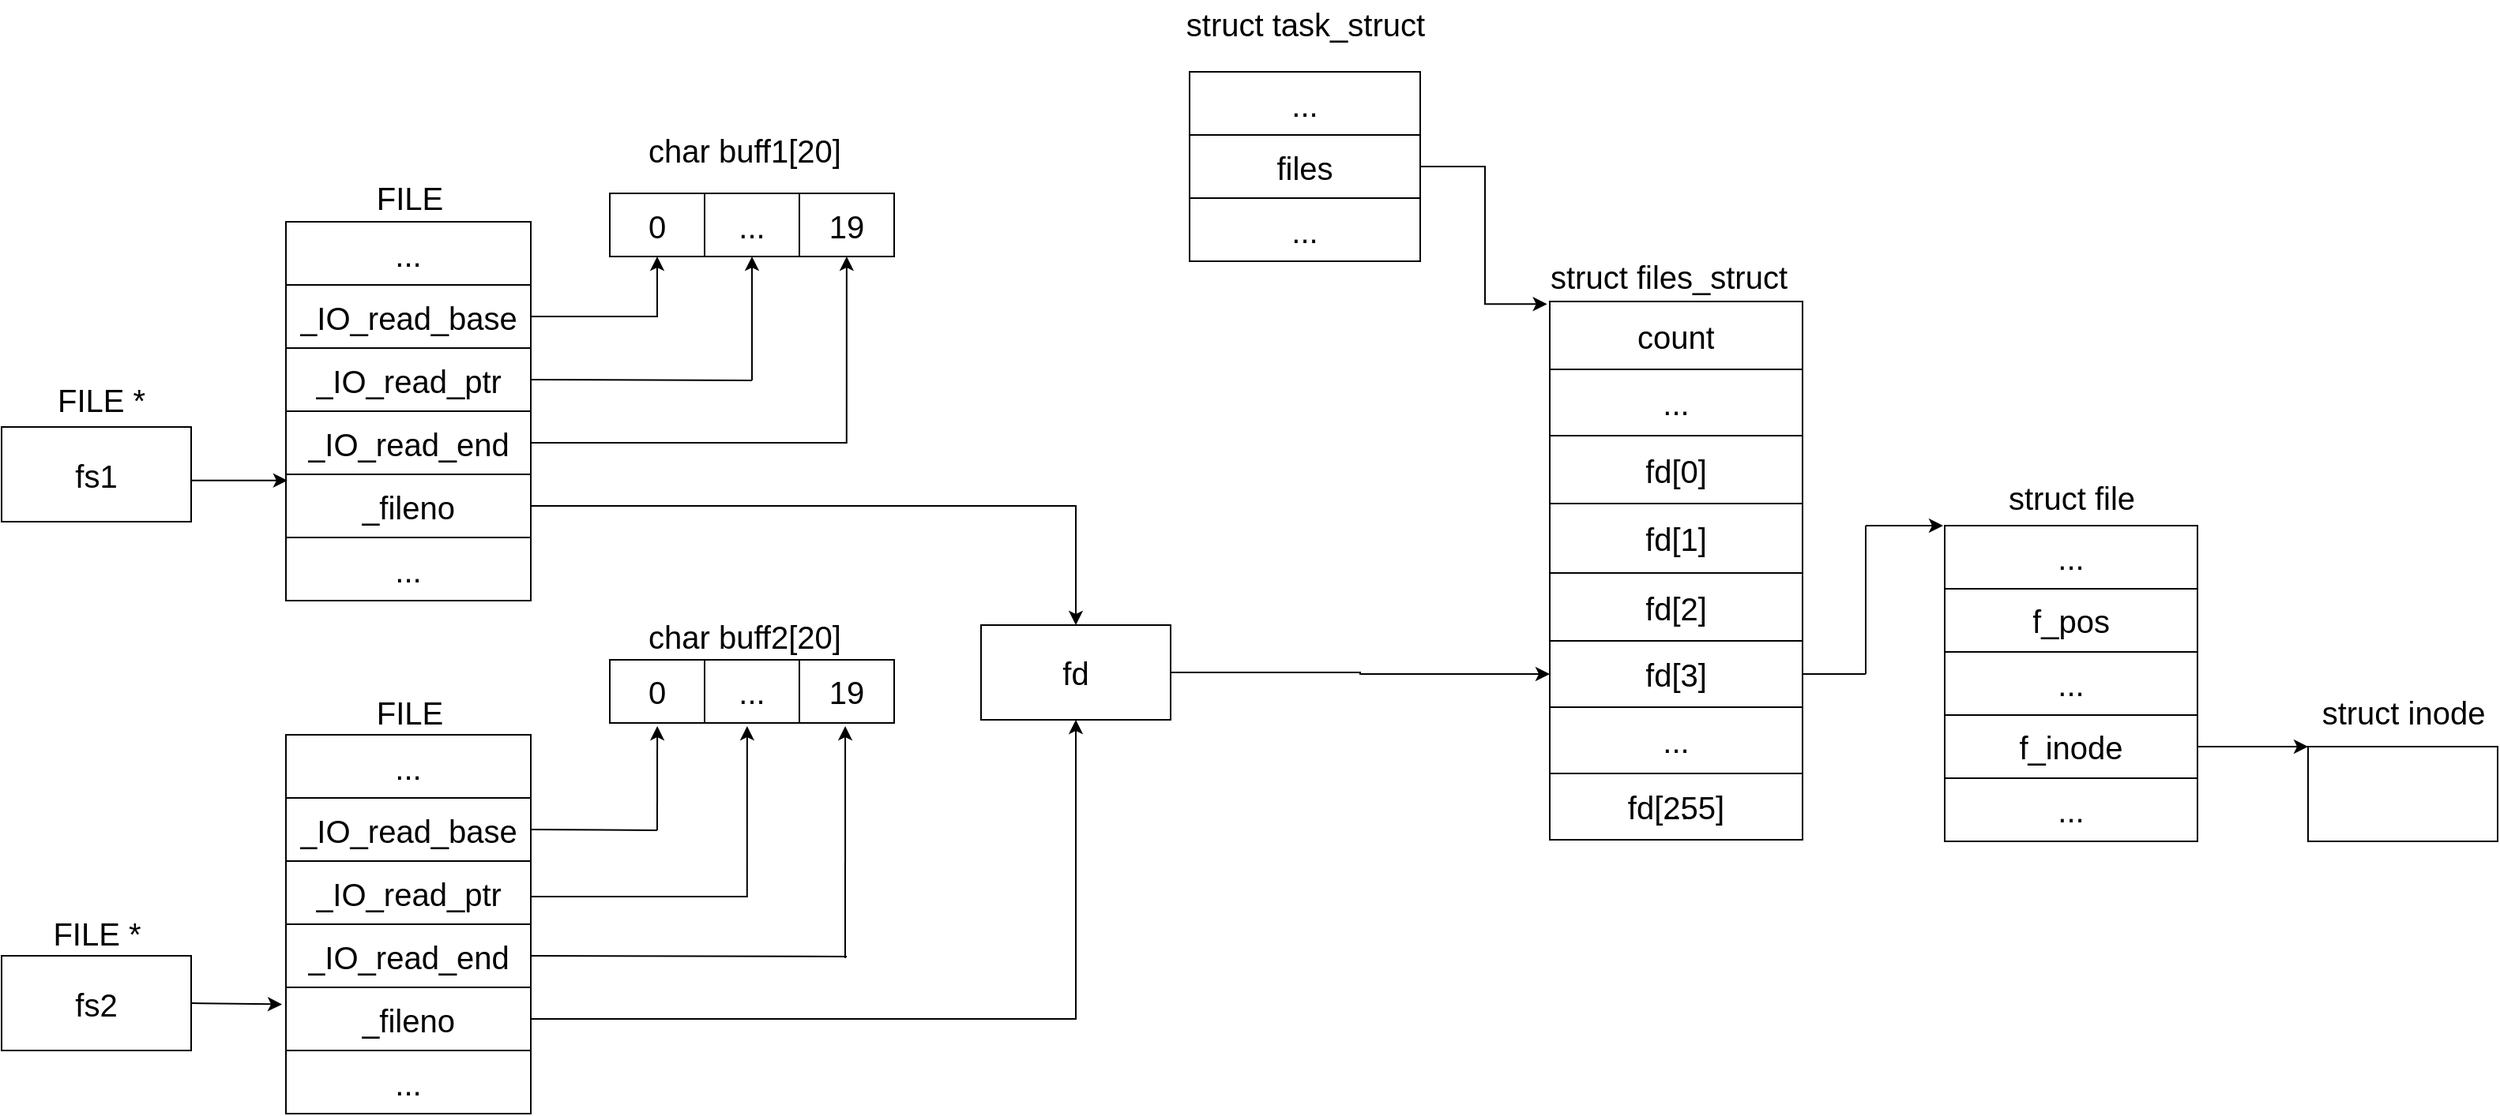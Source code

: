 <mxfile version="16.5.1" type="device" pages="3"><diagram id="SSKm2xIL4Dohzdr4j1Dc" name="Page-1"><mxGraphModel dx="2112" dy="2424" grid="1" gridSize="10" guides="1" tooltips="1" connect="1" arrows="1" fold="1" page="1" pageScale="1" pageWidth="850" pageHeight="1100" math="0" shadow="0"><root><mxCell id="0"/><mxCell id="1" parent="0"/><mxCell id="kq8_SQ-GargZZkEVNTPD-1" value="&lt;div&gt;fs1&lt;/div&gt;" style="rounded=0;whiteSpace=wrap;html=1;fontSize=20;" parent="1" vertex="1"><mxGeometry x="260" y="660.5" width="120" height="60" as="geometry"/></mxCell><mxCell id="kq8_SQ-GargZZkEVNTPD-2" value="fs2" style="rounded=0;whiteSpace=wrap;html=1;fontSize=20;" parent="1" vertex="1"><mxGeometry x="260" y="995.5" width="120" height="60" as="geometry"/></mxCell><mxCell id="kq8_SQ-GargZZkEVNTPD-3" value="" style="shape=table;html=1;whiteSpace=wrap;startSize=0;container=1;collapsible=0;childLayout=tableLayout;fontSize=20;" parent="1" vertex="1"><mxGeometry x="440" y="530.5" width="155" height="240" as="geometry"/></mxCell><mxCell id="kq8_SQ-GargZZkEVNTPD-4" value="" style="shape=partialRectangle;html=1;whiteSpace=wrap;collapsible=0;dropTarget=0;pointerEvents=0;fillColor=none;top=0;left=0;bottom=0;right=0;points=[[0,0.5],[1,0.5]];portConstraint=eastwest;fontSize=20;" parent="kq8_SQ-GargZZkEVNTPD-3" vertex="1"><mxGeometry width="155" height="40" as="geometry"/></mxCell><mxCell id="kq8_SQ-GargZZkEVNTPD-5" value="..." style="shape=partialRectangle;html=1;whiteSpace=wrap;connectable=0;overflow=hidden;fillColor=none;top=0;left=0;bottom=0;right=0;fontSize=20;" parent="kq8_SQ-GargZZkEVNTPD-4" vertex="1"><mxGeometry width="155" height="40" as="geometry"><mxRectangle width="155" height="40" as="alternateBounds"/></mxGeometry></mxCell><mxCell id="kq8_SQ-GargZZkEVNTPD-6" value="" style="shape=partialRectangle;html=1;whiteSpace=wrap;collapsible=0;dropTarget=0;pointerEvents=0;fillColor=none;top=0;left=0;bottom=0;right=0;points=[[0,0.5],[1,0.5]];portConstraint=eastwest;fontSize=20;" parent="kq8_SQ-GargZZkEVNTPD-3" vertex="1"><mxGeometry y="40" width="155" height="40" as="geometry"/></mxCell><mxCell id="kq8_SQ-GargZZkEVNTPD-7" value="_IO_read_base" style="shape=partialRectangle;html=1;whiteSpace=wrap;connectable=0;overflow=hidden;fillColor=none;top=0;left=0;bottom=0;right=0;fontSize=20;" parent="kq8_SQ-GargZZkEVNTPD-6" vertex="1"><mxGeometry width="155" height="40" as="geometry"><mxRectangle width="155" height="40" as="alternateBounds"/></mxGeometry></mxCell><mxCell id="kq8_SQ-GargZZkEVNTPD-8" value="" style="shape=partialRectangle;html=1;whiteSpace=wrap;collapsible=0;dropTarget=0;pointerEvents=0;fillColor=none;top=0;left=0;bottom=0;right=0;points=[[0,0.5],[1,0.5]];portConstraint=eastwest;fontSize=20;" parent="kq8_SQ-GargZZkEVNTPD-3" vertex="1"><mxGeometry y="80" width="155" height="40" as="geometry"/></mxCell><mxCell id="kq8_SQ-GargZZkEVNTPD-9" value="_IO_read_ptr" style="shape=partialRectangle;html=1;whiteSpace=wrap;connectable=0;overflow=hidden;fillColor=none;top=0;left=0;bottom=0;right=0;fontSize=20;" parent="kq8_SQ-GargZZkEVNTPD-8" vertex="1"><mxGeometry width="155" height="40" as="geometry"><mxRectangle width="155" height="40" as="alternateBounds"/></mxGeometry></mxCell><mxCell id="kq8_SQ-GargZZkEVNTPD-10" value="" style="shape=partialRectangle;html=1;whiteSpace=wrap;collapsible=0;dropTarget=0;pointerEvents=0;fillColor=none;top=0;left=0;bottom=0;right=0;points=[[0,0.5],[1,0.5]];portConstraint=eastwest;fontSize=20;" parent="kq8_SQ-GargZZkEVNTPD-3" vertex="1"><mxGeometry y="120" width="155" height="40" as="geometry"/></mxCell><mxCell id="kq8_SQ-GargZZkEVNTPD-11" value="_IO_read_end" style="shape=partialRectangle;html=1;whiteSpace=wrap;connectable=0;overflow=hidden;fillColor=none;top=0;left=0;bottom=0;right=0;fontSize=20;" parent="kq8_SQ-GargZZkEVNTPD-10" vertex="1"><mxGeometry width="155" height="40" as="geometry"><mxRectangle width="155" height="40" as="alternateBounds"/></mxGeometry></mxCell><mxCell id="kq8_SQ-GargZZkEVNTPD-14" value="" style="shape=partialRectangle;html=1;whiteSpace=wrap;collapsible=0;dropTarget=0;pointerEvents=0;fillColor=none;top=0;left=0;bottom=0;right=0;points=[[0,0.5],[1,0.5]];portConstraint=eastwest;fontSize=20;" parent="kq8_SQ-GargZZkEVNTPD-3" vertex="1"><mxGeometry y="160" width="155" height="40" as="geometry"/></mxCell><mxCell id="kq8_SQ-GargZZkEVNTPD-15" value="_fileno" style="shape=partialRectangle;html=1;whiteSpace=wrap;connectable=0;overflow=hidden;fillColor=none;top=0;left=0;bottom=0;right=0;fontSize=20;" parent="kq8_SQ-GargZZkEVNTPD-14" vertex="1"><mxGeometry width="155" height="40" as="geometry"><mxRectangle width="155" height="40" as="alternateBounds"/></mxGeometry></mxCell><mxCell id="kq8_SQ-GargZZkEVNTPD-16" value="" style="shape=partialRectangle;html=1;whiteSpace=wrap;collapsible=0;dropTarget=0;pointerEvents=0;fillColor=none;top=0;left=0;bottom=0;right=0;points=[[0,0.5],[1,0.5]];portConstraint=eastwest;fontSize=20;" parent="kq8_SQ-GargZZkEVNTPD-3" vertex="1"><mxGeometry y="200" width="155" height="40" as="geometry"/></mxCell><mxCell id="kq8_SQ-GargZZkEVNTPD-17" value="..." style="shape=partialRectangle;html=1;whiteSpace=wrap;connectable=0;overflow=hidden;fillColor=none;top=0;left=0;bottom=0;right=0;fontSize=20;" parent="kq8_SQ-GargZZkEVNTPD-16" vertex="1"><mxGeometry width="155" height="40" as="geometry"><mxRectangle width="155" height="40" as="alternateBounds"/></mxGeometry></mxCell><mxCell id="kq8_SQ-GargZZkEVNTPD-18" value="" style="shape=table;html=1;whiteSpace=wrap;startSize=0;container=1;collapsible=0;childLayout=tableLayout;fontSize=20;" parent="1" vertex="1"><mxGeometry x="440" y="855.5" width="155" height="240" as="geometry"/></mxCell><mxCell id="kq8_SQ-GargZZkEVNTPD-19" value="" style="shape=partialRectangle;html=1;whiteSpace=wrap;collapsible=0;dropTarget=0;pointerEvents=0;fillColor=none;top=0;left=0;bottom=0;right=0;points=[[0,0.5],[1,0.5]];portConstraint=eastwest;fontSize=20;" parent="kq8_SQ-GargZZkEVNTPD-18" vertex="1"><mxGeometry width="155" height="40" as="geometry"/></mxCell><mxCell id="kq8_SQ-GargZZkEVNTPD-20" value="..." style="shape=partialRectangle;html=1;whiteSpace=wrap;connectable=0;overflow=hidden;fillColor=none;top=0;left=0;bottom=0;right=0;fontSize=20;" parent="kq8_SQ-GargZZkEVNTPD-19" vertex="1"><mxGeometry width="155" height="40" as="geometry"><mxRectangle width="155" height="40" as="alternateBounds"/></mxGeometry></mxCell><mxCell id="kq8_SQ-GargZZkEVNTPD-21" value="" style="shape=partialRectangle;html=1;whiteSpace=wrap;collapsible=0;dropTarget=0;pointerEvents=0;fillColor=none;top=0;left=0;bottom=0;right=0;points=[[0,0.5],[1,0.5]];portConstraint=eastwest;fontSize=20;" parent="kq8_SQ-GargZZkEVNTPD-18" vertex="1"><mxGeometry y="40" width="155" height="40" as="geometry"/></mxCell><mxCell id="kq8_SQ-GargZZkEVNTPD-22" value="_IO_read_base" style="shape=partialRectangle;html=1;whiteSpace=wrap;connectable=0;overflow=hidden;fillColor=none;top=0;left=0;bottom=0;right=0;fontSize=20;" parent="kq8_SQ-GargZZkEVNTPD-21" vertex="1"><mxGeometry width="155" height="40" as="geometry"><mxRectangle width="155" height="40" as="alternateBounds"/></mxGeometry></mxCell><mxCell id="kq8_SQ-GargZZkEVNTPD-23" value="" style="shape=partialRectangle;html=1;whiteSpace=wrap;collapsible=0;dropTarget=0;pointerEvents=0;fillColor=none;top=0;left=0;bottom=0;right=0;points=[[0,0.5],[1,0.5]];portConstraint=eastwest;fontSize=20;" parent="kq8_SQ-GargZZkEVNTPD-18" vertex="1"><mxGeometry y="80" width="155" height="40" as="geometry"/></mxCell><mxCell id="kq8_SQ-GargZZkEVNTPD-24" value="_IO_read_ptr" style="shape=partialRectangle;html=1;whiteSpace=wrap;connectable=0;overflow=hidden;fillColor=none;top=0;left=0;bottom=0;right=0;fontSize=20;" parent="kq8_SQ-GargZZkEVNTPD-23" vertex="1"><mxGeometry width="155" height="40" as="geometry"><mxRectangle width="155" height="40" as="alternateBounds"/></mxGeometry></mxCell><mxCell id="kq8_SQ-GargZZkEVNTPD-25" value="" style="shape=partialRectangle;html=1;whiteSpace=wrap;collapsible=0;dropTarget=0;pointerEvents=0;fillColor=none;top=0;left=0;bottom=0;right=0;points=[[0,0.5],[1,0.5]];portConstraint=eastwest;fontSize=20;" parent="kq8_SQ-GargZZkEVNTPD-18" vertex="1"><mxGeometry y="120" width="155" height="40" as="geometry"/></mxCell><mxCell id="kq8_SQ-GargZZkEVNTPD-26" value="_IO_read_end" style="shape=partialRectangle;html=1;whiteSpace=wrap;connectable=0;overflow=hidden;fillColor=none;top=0;left=0;bottom=0;right=0;fontSize=20;" parent="kq8_SQ-GargZZkEVNTPD-25" vertex="1"><mxGeometry width="155" height="40" as="geometry"><mxRectangle width="155" height="40" as="alternateBounds"/></mxGeometry></mxCell><mxCell id="kq8_SQ-GargZZkEVNTPD-29" value="" style="shape=partialRectangle;html=1;whiteSpace=wrap;collapsible=0;dropTarget=0;pointerEvents=0;fillColor=none;top=0;left=0;bottom=0;right=0;points=[[0,0.5],[1,0.5]];portConstraint=eastwest;fontSize=20;" parent="kq8_SQ-GargZZkEVNTPD-18" vertex="1"><mxGeometry y="160" width="155" height="40" as="geometry"/></mxCell><mxCell id="kq8_SQ-GargZZkEVNTPD-30" value="_fileno" style="shape=partialRectangle;html=1;whiteSpace=wrap;connectable=0;overflow=hidden;fillColor=none;top=0;left=0;bottom=0;right=0;fontSize=20;" parent="kq8_SQ-GargZZkEVNTPD-29" vertex="1"><mxGeometry width="155" height="40" as="geometry"><mxRectangle width="155" height="40" as="alternateBounds"/></mxGeometry></mxCell><mxCell id="kq8_SQ-GargZZkEVNTPD-31" value="" style="shape=partialRectangle;html=1;whiteSpace=wrap;collapsible=0;dropTarget=0;pointerEvents=0;fillColor=none;top=0;left=0;bottom=0;right=0;points=[[0,0.5],[1,0.5]];portConstraint=eastwest;fontSize=20;" parent="kq8_SQ-GargZZkEVNTPD-18" vertex="1"><mxGeometry y="200" width="155" height="40" as="geometry"/></mxCell><mxCell id="kq8_SQ-GargZZkEVNTPD-32" value="..." style="shape=partialRectangle;html=1;whiteSpace=wrap;connectable=0;overflow=hidden;fillColor=none;top=0;left=0;bottom=0;right=0;fontSize=20;" parent="kq8_SQ-GargZZkEVNTPD-31" vertex="1"><mxGeometry width="155" height="40" as="geometry"><mxRectangle width="155" height="40" as="alternateBounds"/></mxGeometry></mxCell><mxCell id="kq8_SQ-GargZZkEVNTPD-33" value="" style="shape=table;html=1;whiteSpace=wrap;startSize=0;container=1;collapsible=0;childLayout=tableLayout;fontSize=20;" parent="1" vertex="1"><mxGeometry x="645" y="512.5" width="180" height="40" as="geometry"/></mxCell><mxCell id="kq8_SQ-GargZZkEVNTPD-34" value="" style="shape=partialRectangle;html=1;whiteSpace=wrap;collapsible=0;dropTarget=0;pointerEvents=0;fillColor=none;top=0;left=0;bottom=0;right=0;points=[[0,0.5],[1,0.5]];portConstraint=eastwest;fontSize=20;" parent="kq8_SQ-GargZZkEVNTPD-33" vertex="1"><mxGeometry width="180" height="40" as="geometry"/></mxCell><mxCell id="kq8_SQ-GargZZkEVNTPD-35" value="0" style="shape=partialRectangle;html=1;whiteSpace=wrap;connectable=0;overflow=hidden;fillColor=none;top=0;left=0;bottom=0;right=0;fontSize=20;" parent="kq8_SQ-GargZZkEVNTPD-34" vertex="1"><mxGeometry width="60" height="40" as="geometry"/></mxCell><mxCell id="kq8_SQ-GargZZkEVNTPD-36" value="..." style="shape=partialRectangle;html=1;whiteSpace=wrap;connectable=0;overflow=hidden;fillColor=none;top=0;left=0;bottom=0;right=0;fontSize=20;" parent="kq8_SQ-GargZZkEVNTPD-34" vertex="1"><mxGeometry x="60" width="60" height="40" as="geometry"/></mxCell><mxCell id="kq8_SQ-GargZZkEVNTPD-37" value="19" style="shape=partialRectangle;html=1;whiteSpace=wrap;connectable=0;overflow=hidden;fillColor=none;top=0;left=0;bottom=0;right=0;fontSize=20;" parent="kq8_SQ-GargZZkEVNTPD-34" vertex="1"><mxGeometry x="120" width="60" height="40" as="geometry"/></mxCell><mxCell id="kq8_SQ-GargZZkEVNTPD-38" value="" style="shape=table;html=1;whiteSpace=wrap;startSize=0;container=1;collapsible=0;childLayout=tableLayout;fontSize=20;" parent="1" vertex="1"><mxGeometry x="645" y="808" width="180" height="40" as="geometry"/></mxCell><mxCell id="kq8_SQ-GargZZkEVNTPD-39" value="" style="shape=partialRectangle;html=1;whiteSpace=wrap;collapsible=0;dropTarget=0;pointerEvents=0;fillColor=none;top=0;left=0;bottom=0;right=0;points=[[0,0.5],[1,0.5]];portConstraint=eastwest;fontSize=20;" parent="kq8_SQ-GargZZkEVNTPD-38" vertex="1"><mxGeometry width="180" height="40" as="geometry"/></mxCell><mxCell id="kq8_SQ-GargZZkEVNTPD-40" value="0" style="shape=partialRectangle;html=1;whiteSpace=wrap;connectable=0;overflow=hidden;fillColor=none;top=0;left=0;bottom=0;right=0;fontSize=20;" parent="kq8_SQ-GargZZkEVNTPD-39" vertex="1"><mxGeometry width="60" height="40" as="geometry"/></mxCell><mxCell id="kq8_SQ-GargZZkEVNTPD-41" value="..." style="shape=partialRectangle;html=1;whiteSpace=wrap;connectable=0;overflow=hidden;fillColor=none;top=0;left=0;bottom=0;right=0;fontSize=20;" parent="kq8_SQ-GargZZkEVNTPD-39" vertex="1"><mxGeometry x="60" width="60" height="40" as="geometry"/></mxCell><mxCell id="kq8_SQ-GargZZkEVNTPD-42" value="19" style="shape=partialRectangle;html=1;whiteSpace=wrap;connectable=0;overflow=hidden;fillColor=none;top=0;left=0;bottom=0;right=0;fontSize=20;" parent="kq8_SQ-GargZZkEVNTPD-39" vertex="1"><mxGeometry x="120" width="60" height="40" as="geometry"/></mxCell><mxCell id="kq8_SQ-GargZZkEVNTPD-43" style="edgeStyle=orthogonalEdgeStyle;rounded=0;orthogonalLoop=1;jettySize=auto;html=1;exitX=1;exitY=0.5;exitDx=0;exitDy=0;entryX=0.833;entryY=1;entryDx=0;entryDy=0;entryPerimeter=0;fontSize=20;" parent="1" source="kq8_SQ-GargZZkEVNTPD-10" target="kq8_SQ-GargZZkEVNTPD-34" edge="1"><mxGeometry relative="1" as="geometry"/></mxCell><mxCell id="iJ2ZOIomXJrVEbFCfYVp-3" style="edgeStyle=orthogonalEdgeStyle;rounded=0;orthogonalLoop=1;jettySize=auto;html=1;entryX=0;entryY=0.5;entryDx=0;entryDy=0;" edge="1" parent="1" source="kq8_SQ-GargZZkEVNTPD-44" target="kq8_SQ-GargZZkEVNTPD-68"><mxGeometry relative="1" as="geometry"/></mxCell><mxCell id="kq8_SQ-GargZZkEVNTPD-44" value="fd" style="rounded=0;whiteSpace=wrap;html=1;fontSize=20;" parent="1" vertex="1"><mxGeometry x="880" y="786" width="120" height="60" as="geometry"/></mxCell><mxCell id="kq8_SQ-GargZZkEVNTPD-45" value="FILE" style="text;html=1;align=center;verticalAlign=middle;resizable=0;points=[];autosize=1;strokeColor=none;fontSize=20;" parent="1" vertex="1"><mxGeometry x="487.5" y="825.5" width="60" height="30" as="geometry"/></mxCell><mxCell id="kq8_SQ-GargZZkEVNTPD-46" value="FILE" style="text;html=1;align=center;verticalAlign=middle;resizable=0;points=[];autosize=1;strokeColor=none;fontSize=20;" parent="1" vertex="1"><mxGeometry x="487.5" y="500" width="60" height="30" as="geometry"/></mxCell><mxCell id="kq8_SQ-GargZZkEVNTPD-47" value="&amp;nbsp;FILE *" style="text;html=1;align=center;verticalAlign=middle;resizable=0;points=[];autosize=1;strokeColor=none;fontSize=20;" parent="1" vertex="1"><mxGeometry x="280" y="628" width="80" height="30" as="geometry"/></mxCell><mxCell id="kq8_SQ-GargZZkEVNTPD-48" value="FILE *" style="text;html=1;align=center;verticalAlign=middle;resizable=0;points=[];autosize=1;strokeColor=none;fontSize=20;" parent="1" vertex="1"><mxGeometry x="285" y="965.5" width="70" height="30" as="geometry"/></mxCell><mxCell id="kq8_SQ-GargZZkEVNTPD-49" value="" style="shape=table;html=1;whiteSpace=wrap;startSize=0;container=1;collapsible=0;childLayout=tableLayout;fontSize=20;" parent="1" vertex="1"><mxGeometry x="1012" y="435.5" width="146" height="120" as="geometry"/></mxCell><mxCell id="kq8_SQ-GargZZkEVNTPD-50" value="" style="shape=partialRectangle;html=1;whiteSpace=wrap;collapsible=0;dropTarget=0;pointerEvents=0;fillColor=none;top=0;left=0;bottom=0;right=0;points=[[0,0.5],[1,0.5]];portConstraint=eastwest;fontSize=20;" parent="kq8_SQ-GargZZkEVNTPD-49" vertex="1"><mxGeometry width="146" height="40" as="geometry"/></mxCell><mxCell id="kq8_SQ-GargZZkEVNTPD-51" value="..." style="shape=partialRectangle;html=1;whiteSpace=wrap;connectable=0;overflow=hidden;fillColor=none;top=0;left=0;bottom=0;right=0;fontSize=20;" parent="kq8_SQ-GargZZkEVNTPD-50" vertex="1"><mxGeometry width="146" height="40" as="geometry"><mxRectangle width="146" height="40" as="alternateBounds"/></mxGeometry></mxCell><mxCell id="kq8_SQ-GargZZkEVNTPD-52" value="" style="shape=partialRectangle;html=1;whiteSpace=wrap;collapsible=0;dropTarget=0;pointerEvents=0;fillColor=none;top=0;left=0;bottom=0;right=0;points=[[0,0.5],[1,0.5]];portConstraint=eastwest;fontSize=20;" parent="kq8_SQ-GargZZkEVNTPD-49" vertex="1"><mxGeometry y="40" width="146" height="40" as="geometry"/></mxCell><mxCell id="kq8_SQ-GargZZkEVNTPD-53" value="files" style="shape=partialRectangle;html=1;whiteSpace=wrap;connectable=0;overflow=hidden;fillColor=none;top=0;left=0;bottom=0;right=0;fontSize=20;" parent="kq8_SQ-GargZZkEVNTPD-52" vertex="1"><mxGeometry width="146" height="40" as="geometry"><mxRectangle width="146" height="40" as="alternateBounds"/></mxGeometry></mxCell><mxCell id="kq8_SQ-GargZZkEVNTPD-54" value="" style="shape=partialRectangle;html=1;whiteSpace=wrap;collapsible=0;dropTarget=0;pointerEvents=0;fillColor=none;top=0;left=0;bottom=0;right=0;points=[[0,0.5],[1,0.5]];portConstraint=eastwest;fontSize=20;" parent="kq8_SQ-GargZZkEVNTPD-49" vertex="1"><mxGeometry y="80" width="146" height="40" as="geometry"/></mxCell><mxCell id="kq8_SQ-GargZZkEVNTPD-55" value="..." style="shape=partialRectangle;html=1;whiteSpace=wrap;connectable=0;overflow=hidden;fillColor=none;top=0;left=0;bottom=0;right=0;fontSize=20;" parent="kq8_SQ-GargZZkEVNTPD-54" vertex="1"><mxGeometry width="146" height="40" as="geometry"><mxRectangle width="146" height="40" as="alternateBounds"/></mxGeometry></mxCell><mxCell id="kq8_SQ-GargZZkEVNTPD-56" value="struct task_struct" style="text;html=1;align=center;verticalAlign=middle;resizable=0;points=[];autosize=1;strokeColor=none;fontSize=20;" parent="1" vertex="1"><mxGeometry x="1000" y="390" width="170" height="30" as="geometry"/></mxCell><mxCell id="kq8_SQ-GargZZkEVNTPD-57" value="" style="shape=table;html=1;whiteSpace=wrap;startSize=0;container=1;collapsible=0;childLayout=tableLayout;fontSize=20;" parent="1" vertex="1"><mxGeometry x="1240" y="581" width="160" height="341" as="geometry"/></mxCell><mxCell id="kq8_SQ-GargZZkEVNTPD-58" value="" style="shape=partialRectangle;html=1;whiteSpace=wrap;collapsible=0;dropTarget=0;pointerEvents=0;fillColor=none;top=0;left=0;bottom=0;right=0;points=[[0,0.5],[1,0.5]];portConstraint=eastwest;fontSize=20;" parent="kq8_SQ-GargZZkEVNTPD-57" vertex="1"><mxGeometry width="160" height="43" as="geometry"/></mxCell><mxCell id="kq8_SQ-GargZZkEVNTPD-59" value="count" style="shape=partialRectangle;html=1;whiteSpace=wrap;connectable=0;overflow=hidden;fillColor=none;top=0;left=0;bottom=0;right=0;fontSize=20;" parent="kq8_SQ-GargZZkEVNTPD-58" vertex="1"><mxGeometry width="160" height="43" as="geometry"><mxRectangle width="160" height="43" as="alternateBounds"/></mxGeometry></mxCell><mxCell id="kq8_SQ-GargZZkEVNTPD-60" value="" style="shape=partialRectangle;html=1;whiteSpace=wrap;collapsible=0;dropTarget=0;pointerEvents=0;fillColor=none;top=0;left=0;bottom=0;right=0;points=[[0,0.5],[1,0.5]];portConstraint=eastwest;fontSize=20;" parent="kq8_SQ-GargZZkEVNTPD-57" vertex="1"><mxGeometry y="43" width="160" height="42" as="geometry"/></mxCell><mxCell id="kq8_SQ-GargZZkEVNTPD-61" value="..." style="shape=partialRectangle;html=1;whiteSpace=wrap;connectable=0;overflow=hidden;fillColor=none;top=0;left=0;bottom=0;right=0;fontSize=20;" parent="kq8_SQ-GargZZkEVNTPD-60" vertex="1"><mxGeometry width="160" height="42" as="geometry"><mxRectangle width="160" height="42" as="alternateBounds"/></mxGeometry></mxCell><mxCell id="kq8_SQ-GargZZkEVNTPD-62" value="" style="shape=partialRectangle;html=1;whiteSpace=wrap;collapsible=0;dropTarget=0;pointerEvents=0;fillColor=none;top=0;left=0;bottom=0;right=0;points=[[0,0.5],[1,0.5]];portConstraint=eastwest;fontSize=20;" parent="kq8_SQ-GargZZkEVNTPD-57" vertex="1"><mxGeometry y="85" width="160" height="43" as="geometry"/></mxCell><mxCell id="kq8_SQ-GargZZkEVNTPD-63" value="fd[0]" style="shape=partialRectangle;html=1;whiteSpace=wrap;connectable=0;overflow=hidden;fillColor=none;top=0;left=0;bottom=0;right=0;fontSize=20;" parent="kq8_SQ-GargZZkEVNTPD-62" vertex="1"><mxGeometry width="160" height="43" as="geometry"><mxRectangle width="160" height="43" as="alternateBounds"/></mxGeometry></mxCell><mxCell id="kq8_SQ-GargZZkEVNTPD-64" value="" style="shape=partialRectangle;html=1;whiteSpace=wrap;collapsible=0;dropTarget=0;pointerEvents=0;fillColor=none;top=0;left=0;bottom=0;right=0;points=[[0,0.5],[1,0.5]];portConstraint=eastwest;fontSize=20;" parent="kq8_SQ-GargZZkEVNTPD-57" vertex="1"><mxGeometry y="128" width="160" height="44" as="geometry"/></mxCell><mxCell id="kq8_SQ-GargZZkEVNTPD-65" value="fd[1]" style="shape=partialRectangle;html=1;whiteSpace=wrap;connectable=0;overflow=hidden;fillColor=none;top=0;left=0;bottom=0;right=0;fontSize=20;" parent="kq8_SQ-GargZZkEVNTPD-64" vertex="1"><mxGeometry width="160" height="44" as="geometry"><mxRectangle width="160" height="44" as="alternateBounds"/></mxGeometry></mxCell><mxCell id="kq8_SQ-GargZZkEVNTPD-66" value="" style="shape=partialRectangle;html=1;whiteSpace=wrap;collapsible=0;dropTarget=0;pointerEvents=0;fillColor=none;top=0;left=0;bottom=0;right=0;points=[[0,0.5],[1,0.5]];portConstraint=eastwest;fontSize=20;" parent="kq8_SQ-GargZZkEVNTPD-57" vertex="1"><mxGeometry y="172" width="160" height="43" as="geometry"/></mxCell><mxCell id="kq8_SQ-GargZZkEVNTPD-67" value="fd[2]" style="shape=partialRectangle;html=1;whiteSpace=wrap;connectable=0;overflow=hidden;fillColor=none;top=0;left=0;bottom=0;right=0;fontSize=20;" parent="kq8_SQ-GargZZkEVNTPD-66" vertex="1"><mxGeometry width="160" height="43" as="geometry"><mxRectangle width="160" height="43" as="alternateBounds"/></mxGeometry></mxCell><mxCell id="kq8_SQ-GargZZkEVNTPD-68" value="" style="shape=partialRectangle;html=1;whiteSpace=wrap;collapsible=0;dropTarget=0;pointerEvents=0;fillColor=none;top=0;left=0;bottom=0;right=0;points=[[0,0.5],[1,0.5]];portConstraint=eastwest;fontSize=20;" parent="kq8_SQ-GargZZkEVNTPD-57" vertex="1"><mxGeometry y="215" width="160" height="42" as="geometry"/></mxCell><mxCell id="kq8_SQ-GargZZkEVNTPD-69" value="fd[3]" style="shape=partialRectangle;html=1;whiteSpace=wrap;connectable=0;overflow=hidden;fillColor=none;top=0;left=0;bottom=0;right=0;fontSize=20;" parent="kq8_SQ-GargZZkEVNTPD-68" vertex="1"><mxGeometry width="160" height="42" as="geometry"><mxRectangle width="160" height="42" as="alternateBounds"/></mxGeometry></mxCell><mxCell id="kq8_SQ-GargZZkEVNTPD-72" value="" style="shape=partialRectangle;html=1;whiteSpace=wrap;collapsible=0;dropTarget=0;pointerEvents=0;fillColor=none;top=0;left=0;bottom=0;right=0;points=[[0,0.5],[1,0.5]];portConstraint=eastwest;fontSize=20;" parent="kq8_SQ-GargZZkEVNTPD-57" vertex="1"><mxGeometry y="257" width="160" height="42" as="geometry"/></mxCell><mxCell id="kq8_SQ-GargZZkEVNTPD-73" value="..." style="shape=partialRectangle;html=1;whiteSpace=wrap;connectable=0;overflow=hidden;fillColor=none;top=0;left=0;bottom=0;right=0;fontSize=20;" parent="kq8_SQ-GargZZkEVNTPD-72" vertex="1"><mxGeometry width="160" height="42" as="geometry"><mxRectangle width="160" height="42" as="alternateBounds"/></mxGeometry></mxCell><mxCell id="iJ2ZOIomXJrVEbFCfYVp-11" value="" style="shape=partialRectangle;html=1;whiteSpace=wrap;collapsible=0;dropTarget=0;pointerEvents=0;fillColor=none;top=0;left=0;bottom=0;right=0;points=[[0,0.5],[1,0.5]];portConstraint=eastwest;fontSize=20;" vertex="1" parent="kq8_SQ-GargZZkEVNTPD-57"><mxGeometry y="299" width="160" height="42" as="geometry"/></mxCell><mxCell id="iJ2ZOIomXJrVEbFCfYVp-12" value="..." style="shape=partialRectangle;html=1;whiteSpace=wrap;connectable=0;overflow=hidden;fillColor=none;top=0;left=0;bottom=0;right=0;fontSize=20;" vertex="1" parent="iJ2ZOIomXJrVEbFCfYVp-11"><mxGeometry width="160" height="42" as="geometry"><mxRectangle width="160" height="42" as="alternateBounds"/></mxGeometry></mxCell><mxCell id="kq8_SQ-GargZZkEVNTPD-74" value="struct files_struct" style="text;html=1;align=center;verticalAlign=middle;resizable=0;points=[];autosize=1;strokeColor=none;fontSize=20;" parent="1" vertex="1"><mxGeometry x="1230" y="550" width="170" height="30" as="geometry"/></mxCell><mxCell id="kq8_SQ-GargZZkEVNTPD-75" value="" style="shape=table;html=1;whiteSpace=wrap;startSize=0;container=1;collapsible=0;childLayout=tableLayout;fontSize=20;" parent="1" vertex="1"><mxGeometry x="1490" y="723" width="160" height="200" as="geometry"/></mxCell><mxCell id="kq8_SQ-GargZZkEVNTPD-76" value="" style="shape=partialRectangle;html=1;whiteSpace=wrap;collapsible=0;dropTarget=0;pointerEvents=0;fillColor=none;top=0;left=0;bottom=0;right=0;points=[[0,0.5],[1,0.5]];portConstraint=eastwest;fontSize=20;" parent="kq8_SQ-GargZZkEVNTPD-75" vertex="1"><mxGeometry width="160" height="40" as="geometry"/></mxCell><mxCell id="kq8_SQ-GargZZkEVNTPD-77" value="..." style="shape=partialRectangle;html=1;whiteSpace=wrap;connectable=0;overflow=hidden;fillColor=none;top=0;left=0;bottom=0;right=0;fontSize=20;" parent="kq8_SQ-GargZZkEVNTPD-76" vertex="1"><mxGeometry width="160" height="40" as="geometry"/></mxCell><mxCell id="kq8_SQ-GargZZkEVNTPD-78" value="" style="shape=partialRectangle;html=1;whiteSpace=wrap;collapsible=0;dropTarget=0;pointerEvents=0;fillColor=none;top=0;left=0;bottom=0;right=0;points=[[0,0.5],[1,0.5]];portConstraint=eastwest;fontSize=20;" parent="kq8_SQ-GargZZkEVNTPD-75" vertex="1"><mxGeometry y="40" width="160" height="40" as="geometry"/></mxCell><mxCell id="kq8_SQ-GargZZkEVNTPD-79" value="f_pos" style="shape=partialRectangle;html=1;whiteSpace=wrap;connectable=0;overflow=hidden;fillColor=none;top=0;left=0;bottom=0;right=0;fontSize=20;" parent="kq8_SQ-GargZZkEVNTPD-78" vertex="1"><mxGeometry width="160" height="40" as="geometry"/></mxCell><mxCell id="kq8_SQ-GargZZkEVNTPD-80" value="" style="shape=partialRectangle;html=1;whiteSpace=wrap;collapsible=0;dropTarget=0;pointerEvents=0;fillColor=none;top=0;left=0;bottom=0;right=0;points=[[0,0.5],[1,0.5]];portConstraint=eastwest;fontSize=20;" parent="kq8_SQ-GargZZkEVNTPD-75" vertex="1"><mxGeometry y="80" width="160" height="40" as="geometry"/></mxCell><mxCell id="kq8_SQ-GargZZkEVNTPD-81" value="..." style="shape=partialRectangle;html=1;whiteSpace=wrap;connectable=0;overflow=hidden;fillColor=none;top=0;left=0;bottom=0;right=0;fontSize=20;" parent="kq8_SQ-GargZZkEVNTPD-80" vertex="1"><mxGeometry width="160" height="40" as="geometry"/></mxCell><mxCell id="kq8_SQ-GargZZkEVNTPD-82" value="" style="shape=partialRectangle;html=1;whiteSpace=wrap;collapsible=0;dropTarget=0;pointerEvents=0;fillColor=none;top=0;left=0;bottom=0;right=0;points=[[0,0.5],[1,0.5]];portConstraint=eastwest;fontSize=20;" parent="kq8_SQ-GargZZkEVNTPD-75" vertex="1"><mxGeometry y="120" width="160" height="40" as="geometry"/></mxCell><mxCell id="kq8_SQ-GargZZkEVNTPD-83" value="f_inode" style="shape=partialRectangle;html=1;whiteSpace=wrap;connectable=0;overflow=hidden;fillColor=none;top=0;left=0;bottom=0;right=0;fontSize=20;" parent="kq8_SQ-GargZZkEVNTPD-82" vertex="1"><mxGeometry width="160" height="40" as="geometry"/></mxCell><mxCell id="kq8_SQ-GargZZkEVNTPD-84" value="" style="shape=partialRectangle;html=1;whiteSpace=wrap;collapsible=0;dropTarget=0;pointerEvents=0;fillColor=none;top=0;left=0;bottom=0;right=0;points=[[0,0.5],[1,0.5]];portConstraint=eastwest;fontSize=20;" parent="kq8_SQ-GargZZkEVNTPD-75" vertex="1"><mxGeometry y="160" width="160" height="40" as="geometry"/></mxCell><mxCell id="kq8_SQ-GargZZkEVNTPD-85" value="..." style="shape=partialRectangle;html=1;whiteSpace=wrap;connectable=0;overflow=hidden;fillColor=none;top=0;left=0;bottom=0;right=0;fontSize=20;" parent="kq8_SQ-GargZZkEVNTPD-84" vertex="1"><mxGeometry width="160" height="40" as="geometry"/></mxCell><mxCell id="kq8_SQ-GargZZkEVNTPD-86" value="struct file" style="text;html=1;align=center;verticalAlign=middle;resizable=0;points=[];autosize=1;strokeColor=none;fontSize=20;" parent="1" vertex="1"><mxGeometry x="1520" y="690" width="100" height="30" as="geometry"/></mxCell><mxCell id="kq8_SQ-GargZZkEVNTPD-100" value="" style="rounded=0;whiteSpace=wrap;html=1;fontSize=20;" parent="1" vertex="1"><mxGeometry x="1720" y="863" width="120" height="60" as="geometry"/></mxCell><mxCell id="kq8_SQ-GargZZkEVNTPD-101" value="struct inode" style="text;html=1;align=center;verticalAlign=middle;resizable=0;points=[];autosize=1;strokeColor=none;fontSize=20;" parent="1" vertex="1"><mxGeometry x="1720" y="825.5" width="120" height="30" as="geometry"/></mxCell><mxCell id="kq8_SQ-GargZZkEVNTPD-103" value="char buff1[20]" style="text;html=1;align=center;verticalAlign=middle;resizable=0;points=[];autosize=1;strokeColor=none;fontSize=20;" parent="1" vertex="1"><mxGeometry x="660" y="470" width="140" height="30" as="geometry"/></mxCell><mxCell id="kq8_SQ-GargZZkEVNTPD-104" style="edgeStyle=orthogonalEdgeStyle;rounded=0;orthogonalLoop=1;jettySize=auto;html=1;exitX=1;exitY=0.5;exitDx=0;exitDy=0;fontSize=20;" parent="1" source="kq8_SQ-GargZZkEVNTPD-6" target="kq8_SQ-GargZZkEVNTPD-34" edge="1"><mxGeometry relative="1" as="geometry"><Array as="points"><mxPoint x="675" y="591"/></Array></mxGeometry></mxCell><mxCell id="kq8_SQ-GargZZkEVNTPD-105" style="edgeStyle=orthogonalEdgeStyle;rounded=0;orthogonalLoop=1;jettySize=auto;html=1;exitX=1;exitY=0.5;exitDx=0;exitDy=0;entryX=0.483;entryY=1.05;entryDx=0;entryDy=0;entryPerimeter=0;fontSize=20;" parent="1" source="kq8_SQ-GargZZkEVNTPD-23" target="kq8_SQ-GargZZkEVNTPD-39" edge="1"><mxGeometry relative="1" as="geometry"><Array as="points"><mxPoint x="595" y="958"/><mxPoint x="732" y="958"/></Array></mxGeometry></mxCell><mxCell id="kq8_SQ-GargZZkEVNTPD-106" value="" style="endArrow=classic;html=1;exitX=0.995;exitY=0.565;exitDx=0;exitDy=0;exitPerimeter=0;entryX=0.006;entryY=0.098;entryDx=0;entryDy=0;entryPerimeter=0;" parent="1" source="kq8_SQ-GargZZkEVNTPD-1" edge="1"><mxGeometry width="50" height="50" relative="1" as="geometry"><mxPoint x="425" y="738" as="sourcePoint"/><mxPoint x="440.93" y="694.42" as="targetPoint"/></mxGeometry></mxCell><mxCell id="kq8_SQ-GargZZkEVNTPD-107" value="" style="endArrow=classic;html=1;exitX=1;exitY=0.5;exitDx=0;exitDy=0;entryX=-0.016;entryY=0.269;entryDx=0;entryDy=0;entryPerimeter=0;" parent="1" source="kq8_SQ-GargZZkEVNTPD-2" edge="1"><mxGeometry width="50" height="50" relative="1" as="geometry"><mxPoint x="575" y="918" as="sourcePoint"/><mxPoint x="437.52" y="1026.26" as="targetPoint"/></mxGeometry></mxCell><mxCell id="kq8_SQ-GargZZkEVNTPD-108" value="" style="endArrow=none;html=1;exitX=1;exitY=0.5;exitDx=0;exitDy=0;" parent="1" source="kq8_SQ-GargZZkEVNTPD-8" edge="1"><mxGeometry width="50" height="50" relative="1" as="geometry"><mxPoint x="665" y="688" as="sourcePoint"/><mxPoint x="735" y="631" as="targetPoint"/></mxGeometry></mxCell><mxCell id="kq8_SQ-GargZZkEVNTPD-109" value="" style="endArrow=classic;html=1;entryX=0.5;entryY=1.001;entryDx=0;entryDy=0;entryPerimeter=0;" parent="1" target="kq8_SQ-GargZZkEVNTPD-34" edge="1"><mxGeometry width="50" height="50" relative="1" as="geometry"><mxPoint x="735" y="631" as="sourcePoint"/><mxPoint x="735" y="556" as="targetPoint"/></mxGeometry></mxCell><mxCell id="kq8_SQ-GargZZkEVNTPD-110" value="" style="endArrow=none;html=1;exitX=1;exitY=0.5;exitDx=0;exitDy=0;" parent="1" source="kq8_SQ-GargZZkEVNTPD-21" edge="1"><mxGeometry width="50" height="50" relative="1" as="geometry"><mxPoint x="725" y="848" as="sourcePoint"/><mxPoint x="675" y="916" as="targetPoint"/></mxGeometry></mxCell><mxCell id="kq8_SQ-GargZZkEVNTPD-111" value="" style="endArrow=classic;html=1;entryX=0.167;entryY=1.05;entryDx=0;entryDy=0;entryPerimeter=0;" parent="1" target="kq8_SQ-GargZZkEVNTPD-39" edge="1"><mxGeometry width="50" height="50" relative="1" as="geometry"><mxPoint x="675" y="916" as="sourcePoint"/><mxPoint x="775" y="798" as="targetPoint"/></mxGeometry></mxCell><mxCell id="kq8_SQ-GargZZkEVNTPD-112" value="" style="endArrow=none;html=1;exitX=1;exitY=0.5;exitDx=0;exitDy=0;" parent="1" source="kq8_SQ-GargZZkEVNTPD-25" edge="1"><mxGeometry width="50" height="50" relative="1" as="geometry"><mxPoint x="625" y="858" as="sourcePoint"/><mxPoint x="795" y="996" as="targetPoint"/></mxGeometry></mxCell><mxCell id="kq8_SQ-GargZZkEVNTPD-113" value="" style="endArrow=classic;html=1;entryX=0.828;entryY=1.05;entryDx=0;entryDy=0;entryPerimeter=0;" parent="1" target="kq8_SQ-GargZZkEVNTPD-39" edge="1"><mxGeometry width="50" height="50" relative="1" as="geometry"><mxPoint x="794" y="997" as="sourcePoint"/><mxPoint x="675" y="808" as="targetPoint"/></mxGeometry></mxCell><mxCell id="kq8_SQ-GargZZkEVNTPD-114" value="" style="endArrow=classic;html=1;exitX=1;exitY=0.5;exitDx=0;exitDy=0;edgeStyle=orthogonalEdgeStyle;rounded=0;entryX=0.5;entryY=0;entryDx=0;entryDy=0;" parent="1" source="kq8_SQ-GargZZkEVNTPD-14" target="kq8_SQ-GargZZkEVNTPD-44" edge="1"><mxGeometry width="50" height="50" relative="1" as="geometry"><mxPoint x="555" y="788" as="sourcePoint"/><mxPoint x="1040" y="490" as="targetPoint"/><Array as="points"><mxPoint x="940" y="711"/></Array></mxGeometry></mxCell><mxCell id="kq8_SQ-GargZZkEVNTPD-133" value="char buff2[20]" style="text;html=1;align=center;verticalAlign=middle;resizable=0;points=[];autosize=1;strokeColor=none;fontSize=20;" parent="1" vertex="1"><mxGeometry x="660" y="778" width="140" height="30" as="geometry"/></mxCell><mxCell id="kq8_SQ-GargZZkEVNTPD-136" value="" style="endArrow=classic;html=1;entryX=0;entryY=0;entryDx=0;entryDy=0;rounded=0;edgeStyle=orthogonalEdgeStyle;" parent="1" target="kq8_SQ-GargZZkEVNTPD-100" edge="1"><mxGeometry width="50" height="50" relative="1" as="geometry"><mxPoint x="1650" y="863" as="sourcePoint"/><mxPoint x="1230" y="780" as="targetPoint"/><Array as="points"><mxPoint x="1700" y="863"/><mxPoint x="1700" y="863"/></Array></mxGeometry></mxCell><mxCell id="kq8_SQ-GargZZkEVNTPD-140" value="" style="endArrow=none;html=1;exitX=1;exitY=0.5;exitDx=0;exitDy=0;" parent="1" source="kq8_SQ-GargZZkEVNTPD-68" edge="1"><mxGeometry width="50" height="50" relative="1" as="geometry"><mxPoint x="1430" y="890" as="sourcePoint"/><mxPoint x="1440" y="817" as="targetPoint"/></mxGeometry></mxCell><mxCell id="kq8_SQ-GargZZkEVNTPD-141" value="" style="endArrow=none;html=1;" parent="1" edge="1"><mxGeometry width="50" height="50" relative="1" as="geometry"><mxPoint x="1440" y="723" as="sourcePoint"/><mxPoint x="1440" y="817" as="targetPoint"/></mxGeometry></mxCell><mxCell id="kq8_SQ-GargZZkEVNTPD-142" value="" style="endArrow=classic;html=1;" parent="1" edge="1"><mxGeometry width="50" height="50" relative="1" as="geometry"><mxPoint x="1440" y="723" as="sourcePoint"/><mxPoint x="1489" y="723" as="targetPoint"/></mxGeometry></mxCell><mxCell id="iJ2ZOIomXJrVEbFCfYVp-1" value="" style="endArrow=classic;html=1;exitX=1;exitY=0.5;exitDx=0;exitDy=0;edgeStyle=orthogonalEdgeStyle;rounded=0;entryX=0.5;entryY=1;entryDx=0;entryDy=0;" edge="1" parent="1" source="kq8_SQ-GargZZkEVNTPD-29" target="kq8_SQ-GargZZkEVNTPD-44"><mxGeometry width="50" height="50" relative="1" as="geometry"><mxPoint x="605" y="720.5" as="sourcePoint"/><mxPoint x="950" y="778" as="targetPoint"/><Array as="points"><mxPoint x="940" y="1036"/></Array></mxGeometry></mxCell><mxCell id="iJ2ZOIomXJrVEbFCfYVp-2" style="edgeStyle=orthogonalEdgeStyle;rounded=0;orthogonalLoop=1;jettySize=auto;html=1;entryX=0.049;entryY=1.088;entryDx=0;entryDy=0;entryPerimeter=0;" edge="1" parent="1" source="kq8_SQ-GargZZkEVNTPD-52" target="kq8_SQ-GargZZkEVNTPD-74"><mxGeometry relative="1" as="geometry"><mxPoint x="1199" y="602" as="targetPoint"/><Array as="points"><mxPoint x="1199" y="495"/><mxPoint x="1199" y="583"/></Array></mxGeometry></mxCell><mxCell id="iJ2ZOIomXJrVEbFCfYVp-9" value="" style="shape=partialRectangle;html=1;whiteSpace=wrap;collapsible=0;dropTarget=0;pointerEvents=0;fillColor=none;top=0;left=0;bottom=0;right=0;points=[[0,0.5],[1,0.5]];portConstraint=eastwest;fontSize=20;" vertex="1" parent="1"><mxGeometry x="1240" y="880" width="160" height="42" as="geometry"/></mxCell><mxCell id="iJ2ZOIomXJrVEbFCfYVp-10" value="fd[255]" style="shape=partialRectangle;html=1;whiteSpace=wrap;connectable=0;overflow=hidden;fillColor=none;top=0;left=0;bottom=0;right=0;fontSize=20;" vertex="1" parent="iJ2ZOIomXJrVEbFCfYVp-9"><mxGeometry width="160" height="42" as="geometry"><mxRectangle width="160" height="42" as="alternateBounds"/></mxGeometry></mxCell></root></mxGraphModel></diagram><diagram id="v5yfZ1EOe7qCx0v7LTm4" name="Page-2"><mxGraphModel dx="323" dy="1347" grid="1" gridSize="10" guides="1" tooltips="1" connect="1" arrows="1" fold="1" page="1" pageScale="1" pageWidth="850" pageHeight="1100" math="0" shadow="0"><root><mxCell id="Wzbq5Gh0INXp3HHrLbQM-0"/><mxCell id="Wzbq5Gh0INXp3HHrLbQM-1" parent="Wzbq5Gh0INXp3HHrLbQM-0"/><mxCell id="McdEepX6bFl_d9cx6AFc-43" value="fd1" style="rounded=0;whiteSpace=wrap;html=1;fontSize=20;" parent="Wzbq5Gh0INXp3HHrLbQM-1" vertex="1"><mxGeometry x="930" y="540.5" width="120" height="60" as="geometry"/></mxCell><mxCell id="McdEepX6bFl_d9cx6AFc-56" value="" style="shape=table;html=1;whiteSpace=wrap;startSize=0;container=1;collapsible=0;childLayout=tableLayout;fontSize=20;" parent="Wzbq5Gh0INXp3HHrLbQM-1" vertex="1"><mxGeometry x="1365" y="558" width="160" height="384" as="geometry"/></mxCell><mxCell id="McdEepX6bFl_d9cx6AFc-57" value="" style="shape=partialRectangle;html=1;whiteSpace=wrap;collapsible=0;dropTarget=0;pointerEvents=0;fillColor=none;top=0;left=0;bottom=0;right=0;points=[[0,0.5],[1,0.5]];portConstraint=eastwest;fontSize=20;" parent="McdEepX6bFl_d9cx6AFc-56" vertex="1"><mxGeometry width="160" height="43" as="geometry"/></mxCell><mxCell id="McdEepX6bFl_d9cx6AFc-58" value="count" style="shape=partialRectangle;html=1;whiteSpace=wrap;connectable=0;overflow=hidden;fillColor=none;top=0;left=0;bottom=0;right=0;fontSize=20;" parent="McdEepX6bFl_d9cx6AFc-57" vertex="1"><mxGeometry width="160" height="43" as="geometry"><mxRectangle width="160" height="43" as="alternateBounds"/></mxGeometry></mxCell><mxCell id="McdEepX6bFl_d9cx6AFc-59" value="" style="shape=partialRectangle;html=1;whiteSpace=wrap;collapsible=0;dropTarget=0;pointerEvents=0;fillColor=none;top=0;left=0;bottom=0;right=0;points=[[0,0.5],[1,0.5]];portConstraint=eastwest;fontSize=20;" parent="McdEepX6bFl_d9cx6AFc-56" vertex="1"><mxGeometry y="43" width="160" height="42" as="geometry"/></mxCell><mxCell id="McdEepX6bFl_d9cx6AFc-60" value="..." style="shape=partialRectangle;html=1;whiteSpace=wrap;connectable=0;overflow=hidden;fillColor=none;top=0;left=0;bottom=0;right=0;fontSize=20;" parent="McdEepX6bFl_d9cx6AFc-59" vertex="1"><mxGeometry width="160" height="42" as="geometry"><mxRectangle width="160" height="42" as="alternateBounds"/></mxGeometry></mxCell><mxCell id="McdEepX6bFl_d9cx6AFc-61" value="" style="shape=partialRectangle;html=1;whiteSpace=wrap;collapsible=0;dropTarget=0;pointerEvents=0;fillColor=none;top=0;left=0;bottom=0;right=0;points=[[0,0.5],[1,0.5]];portConstraint=eastwest;fontSize=20;" parent="McdEepX6bFl_d9cx6AFc-56" vertex="1"><mxGeometry y="85" width="160" height="43" as="geometry"/></mxCell><mxCell id="McdEepX6bFl_d9cx6AFc-62" value="fd[0]" style="shape=partialRectangle;html=1;whiteSpace=wrap;connectable=0;overflow=hidden;fillColor=none;top=0;left=0;bottom=0;right=0;fontSize=20;" parent="McdEepX6bFl_d9cx6AFc-61" vertex="1"><mxGeometry width="160" height="43" as="geometry"><mxRectangle width="160" height="43" as="alternateBounds"/></mxGeometry></mxCell><mxCell id="McdEepX6bFl_d9cx6AFc-63" value="" style="shape=partialRectangle;html=1;whiteSpace=wrap;collapsible=0;dropTarget=0;pointerEvents=0;fillColor=none;top=0;left=0;bottom=0;right=0;points=[[0,0.5],[1,0.5]];portConstraint=eastwest;fontSize=20;" parent="McdEepX6bFl_d9cx6AFc-56" vertex="1"><mxGeometry y="128" width="160" height="44" as="geometry"/></mxCell><mxCell id="McdEepX6bFl_d9cx6AFc-64" value="fd[1]" style="shape=partialRectangle;html=1;whiteSpace=wrap;connectable=0;overflow=hidden;fillColor=none;top=0;left=0;bottom=0;right=0;fontSize=20;" parent="McdEepX6bFl_d9cx6AFc-63" vertex="1"><mxGeometry width="160" height="44" as="geometry"><mxRectangle width="160" height="44" as="alternateBounds"/></mxGeometry></mxCell><mxCell id="McdEepX6bFl_d9cx6AFc-65" value="" style="shape=partialRectangle;html=1;whiteSpace=wrap;collapsible=0;dropTarget=0;pointerEvents=0;fillColor=none;top=0;left=0;bottom=0;right=0;points=[[0,0.5],[1,0.5]];portConstraint=eastwest;fontSize=20;" parent="McdEepX6bFl_d9cx6AFc-56" vertex="1"><mxGeometry y="172" width="160" height="43" as="geometry"/></mxCell><mxCell id="McdEepX6bFl_d9cx6AFc-66" value="fd[2]" style="shape=partialRectangle;html=1;whiteSpace=wrap;connectable=0;overflow=hidden;fillColor=none;top=0;left=0;bottom=0;right=0;fontSize=20;" parent="McdEepX6bFl_d9cx6AFc-65" vertex="1"><mxGeometry width="160" height="43" as="geometry"><mxRectangle width="160" height="43" as="alternateBounds"/></mxGeometry></mxCell><mxCell id="McdEepX6bFl_d9cx6AFc-67" value="" style="shape=partialRectangle;html=1;whiteSpace=wrap;collapsible=0;dropTarget=0;pointerEvents=0;fillColor=none;top=0;left=0;bottom=0;right=0;points=[[0,0.5],[1,0.5]];portConstraint=eastwest;fontSize=20;" parent="McdEepX6bFl_d9cx6AFc-56" vertex="1"><mxGeometry y="215" width="160" height="42" as="geometry"/></mxCell><mxCell id="McdEepX6bFl_d9cx6AFc-68" value="fd[3]" style="shape=partialRectangle;html=1;whiteSpace=wrap;connectable=0;overflow=hidden;fillColor=none;top=0;left=0;bottom=0;right=0;fontSize=20;" parent="McdEepX6bFl_d9cx6AFc-67" vertex="1"><mxGeometry width="160" height="42" as="geometry"><mxRectangle width="160" height="42" as="alternateBounds"/></mxGeometry></mxCell><mxCell id="McdEepX6bFl_d9cx6AFc-69" value="" style="shape=partialRectangle;html=1;whiteSpace=wrap;collapsible=0;dropTarget=0;pointerEvents=0;fillColor=none;top=0;left=0;bottom=0;right=0;points=[[0,0.5],[1,0.5]];portConstraint=eastwest;fontSize=20;" parent="McdEepX6bFl_d9cx6AFc-56" vertex="1"><mxGeometry y="257" width="160" height="43" as="geometry"/></mxCell><mxCell id="McdEepX6bFl_d9cx6AFc-70" value="fd[4]" style="shape=partialRectangle;html=1;whiteSpace=wrap;connectable=0;overflow=hidden;fillColor=none;top=0;left=0;bottom=0;right=0;fontSize=20;" parent="McdEepX6bFl_d9cx6AFc-69" vertex="1"><mxGeometry width="160" height="43" as="geometry"><mxRectangle width="160" height="43" as="alternateBounds"/></mxGeometry></mxCell><mxCell id="McdEepX6bFl_d9cx6AFc-71" value="" style="shape=partialRectangle;html=1;whiteSpace=wrap;collapsible=0;dropTarget=0;pointerEvents=0;fillColor=none;top=0;left=0;bottom=0;right=0;points=[[0,0.5],[1,0.5]];portConstraint=eastwest;fontSize=20;" parent="McdEepX6bFl_d9cx6AFc-56" vertex="1"><mxGeometry y="300" width="160" height="42" as="geometry"/></mxCell><mxCell id="McdEepX6bFl_d9cx6AFc-72" value="..." style="shape=partialRectangle;html=1;whiteSpace=wrap;connectable=0;overflow=hidden;fillColor=none;top=0;left=0;bottom=0;right=0;fontSize=20;" parent="McdEepX6bFl_d9cx6AFc-71" vertex="1"><mxGeometry width="160" height="42" as="geometry"><mxRectangle width="160" height="42" as="alternateBounds"/></mxGeometry></mxCell><mxCell id="yQruDgirXcNft9UMkRZJ-106" value="" style="shape=partialRectangle;html=1;whiteSpace=wrap;collapsible=0;dropTarget=0;pointerEvents=0;fillColor=none;top=0;left=0;bottom=0;right=0;points=[[0,0.5],[1,0.5]];portConstraint=eastwest;fontSize=20;" vertex="1" parent="McdEepX6bFl_d9cx6AFc-56"><mxGeometry y="342" width="160" height="42" as="geometry"/></mxCell><mxCell id="yQruDgirXcNft9UMkRZJ-107" value="fd[255]" style="shape=partialRectangle;html=1;whiteSpace=wrap;connectable=0;overflow=hidden;fillColor=none;top=0;left=0;bottom=0;right=0;fontSize=20;" vertex="1" parent="yQruDgirXcNft9UMkRZJ-106"><mxGeometry width="160" height="42" as="geometry"><mxRectangle width="160" height="42" as="alternateBounds"/></mxGeometry></mxCell><mxCell id="McdEepX6bFl_d9cx6AFc-73" value="struct files_struct" style="text;html=1;align=center;verticalAlign=middle;resizable=0;points=[];autosize=1;strokeColor=none;fontSize=20;" parent="Wzbq5Gh0INXp3HHrLbQM-1" vertex="1"><mxGeometry x="1360" y="518" width="170" height="30" as="geometry"/></mxCell><mxCell id="McdEepX6bFl_d9cx6AFc-74" value="" style="shape=table;html=1;whiteSpace=wrap;startSize=0;container=1;collapsible=0;childLayout=tableLayout;fontSize=20;" parent="Wzbq5Gh0INXp3HHrLbQM-1" vertex="1"><mxGeometry x="1674" y="585.5" width="160" height="200" as="geometry"/></mxCell><mxCell id="McdEepX6bFl_d9cx6AFc-75" value="" style="shape=partialRectangle;html=1;whiteSpace=wrap;collapsible=0;dropTarget=0;pointerEvents=0;fillColor=none;top=0;left=0;bottom=0;right=0;points=[[0,0.5],[1,0.5]];portConstraint=eastwest;fontSize=20;" parent="McdEepX6bFl_d9cx6AFc-74" vertex="1"><mxGeometry width="160" height="40" as="geometry"/></mxCell><mxCell id="McdEepX6bFl_d9cx6AFc-76" value="..." style="shape=partialRectangle;html=1;whiteSpace=wrap;connectable=0;overflow=hidden;fillColor=none;top=0;left=0;bottom=0;right=0;fontSize=20;" parent="McdEepX6bFl_d9cx6AFc-75" vertex="1"><mxGeometry width="160" height="40" as="geometry"/></mxCell><mxCell id="McdEepX6bFl_d9cx6AFc-77" value="" style="shape=partialRectangle;html=1;whiteSpace=wrap;collapsible=0;dropTarget=0;pointerEvents=0;fillColor=none;top=0;left=0;bottom=0;right=0;points=[[0,0.5],[1,0.5]];portConstraint=eastwest;fontSize=20;" parent="McdEepX6bFl_d9cx6AFc-74" vertex="1"><mxGeometry y="40" width="160" height="40" as="geometry"/></mxCell><mxCell id="McdEepX6bFl_d9cx6AFc-78" value="f_pos" style="shape=partialRectangle;html=1;whiteSpace=wrap;connectable=0;overflow=hidden;fillColor=none;top=0;left=0;bottom=0;right=0;fontSize=20;" parent="McdEepX6bFl_d9cx6AFc-77" vertex="1"><mxGeometry width="160" height="40" as="geometry"/></mxCell><mxCell id="McdEepX6bFl_d9cx6AFc-79" value="" style="shape=partialRectangle;html=1;whiteSpace=wrap;collapsible=0;dropTarget=0;pointerEvents=0;fillColor=none;top=0;left=0;bottom=0;right=0;points=[[0,0.5],[1,0.5]];portConstraint=eastwest;fontSize=20;" parent="McdEepX6bFl_d9cx6AFc-74" vertex="1"><mxGeometry y="80" width="160" height="40" as="geometry"/></mxCell><mxCell id="McdEepX6bFl_d9cx6AFc-80" value="..." style="shape=partialRectangle;html=1;whiteSpace=wrap;connectable=0;overflow=hidden;fillColor=none;top=0;left=0;bottom=0;right=0;fontSize=20;" parent="McdEepX6bFl_d9cx6AFc-79" vertex="1"><mxGeometry width="160" height="40" as="geometry"/></mxCell><mxCell id="McdEepX6bFl_d9cx6AFc-81" value="" style="shape=partialRectangle;html=1;whiteSpace=wrap;collapsible=0;dropTarget=0;pointerEvents=0;fillColor=none;top=0;left=0;bottom=0;right=0;points=[[0,0.5],[1,0.5]];portConstraint=eastwest;fontSize=20;" parent="McdEepX6bFl_d9cx6AFc-74" vertex="1"><mxGeometry y="120" width="160" height="40" as="geometry"/></mxCell><mxCell id="McdEepX6bFl_d9cx6AFc-82" value="f_inode" style="shape=partialRectangle;html=1;whiteSpace=wrap;connectable=0;overflow=hidden;fillColor=none;top=0;left=0;bottom=0;right=0;fontSize=20;" parent="McdEepX6bFl_d9cx6AFc-81" vertex="1"><mxGeometry width="160" height="40" as="geometry"/></mxCell><mxCell id="McdEepX6bFl_d9cx6AFc-83" value="" style="shape=partialRectangle;html=1;whiteSpace=wrap;collapsible=0;dropTarget=0;pointerEvents=0;fillColor=none;top=0;left=0;bottom=0;right=0;points=[[0,0.5],[1,0.5]];portConstraint=eastwest;fontSize=20;" parent="McdEepX6bFl_d9cx6AFc-74" vertex="1"><mxGeometry y="160" width="160" height="40" as="geometry"/></mxCell><mxCell id="McdEepX6bFl_d9cx6AFc-84" value="..." style="shape=partialRectangle;html=1;whiteSpace=wrap;connectable=0;overflow=hidden;fillColor=none;top=0;left=0;bottom=0;right=0;fontSize=20;" parent="McdEepX6bFl_d9cx6AFc-83" vertex="1"><mxGeometry width="160" height="40" as="geometry"/></mxCell><mxCell id="McdEepX6bFl_d9cx6AFc-85" value="struct file" style="text;html=1;align=center;verticalAlign=middle;resizable=0;points=[];autosize=1;strokeColor=none;fontSize=20;" parent="Wzbq5Gh0INXp3HHrLbQM-1" vertex="1"><mxGeometry x="1704" y="548" width="100" height="30" as="geometry"/></mxCell><mxCell id="McdEepX6bFl_d9cx6AFc-89" value="fd2" style="rounded=0;whiteSpace=wrap;html=1;fontSize=20;" parent="Wzbq5Gh0INXp3HHrLbQM-1" vertex="1"><mxGeometry x="930" y="865.5" width="120" height="60" as="geometry"/></mxCell><mxCell id="McdEepX6bFl_d9cx6AFc-90" value="" style="shape=table;html=1;whiteSpace=wrap;startSize=0;container=1;collapsible=0;childLayout=tableLayout;fontSize=20;" parent="Wzbq5Gh0INXp3HHrLbQM-1" vertex="1"><mxGeometry x="1674" y="836" width="160" height="200" as="geometry"/></mxCell><mxCell id="McdEepX6bFl_d9cx6AFc-91" value="" style="shape=partialRectangle;html=1;whiteSpace=wrap;collapsible=0;dropTarget=0;pointerEvents=0;fillColor=none;top=0;left=0;bottom=0;right=0;points=[[0,0.5],[1,0.5]];portConstraint=eastwest;fontSize=20;" parent="McdEepX6bFl_d9cx6AFc-90" vertex="1"><mxGeometry width="160" height="40" as="geometry"/></mxCell><mxCell id="McdEepX6bFl_d9cx6AFc-92" value="..." style="shape=partialRectangle;html=1;whiteSpace=wrap;connectable=0;overflow=hidden;fillColor=none;top=0;left=0;bottom=0;right=0;fontSize=20;" parent="McdEepX6bFl_d9cx6AFc-91" vertex="1"><mxGeometry width="160" height="40" as="geometry"/></mxCell><mxCell id="McdEepX6bFl_d9cx6AFc-93" value="" style="shape=partialRectangle;html=1;whiteSpace=wrap;collapsible=0;dropTarget=0;pointerEvents=0;fillColor=none;top=0;left=0;bottom=0;right=0;points=[[0,0.5],[1,0.5]];portConstraint=eastwest;fontSize=20;" parent="McdEepX6bFl_d9cx6AFc-90" vertex="1"><mxGeometry y="40" width="160" height="40" as="geometry"/></mxCell><mxCell id="McdEepX6bFl_d9cx6AFc-94" value="f_pos" style="shape=partialRectangle;html=1;whiteSpace=wrap;connectable=0;overflow=hidden;fillColor=none;top=0;left=0;bottom=0;right=0;fontSize=20;" parent="McdEepX6bFl_d9cx6AFc-93" vertex="1"><mxGeometry width="160" height="40" as="geometry"/></mxCell><mxCell id="McdEepX6bFl_d9cx6AFc-95" value="" style="shape=partialRectangle;html=1;whiteSpace=wrap;collapsible=0;dropTarget=0;pointerEvents=0;fillColor=none;top=0;left=0;bottom=0;right=0;points=[[0,0.5],[1,0.5]];portConstraint=eastwest;fontSize=20;" parent="McdEepX6bFl_d9cx6AFc-90" vertex="1"><mxGeometry y="80" width="160" height="40" as="geometry"/></mxCell><mxCell id="McdEepX6bFl_d9cx6AFc-96" value="..." style="shape=partialRectangle;html=1;whiteSpace=wrap;connectable=0;overflow=hidden;fillColor=none;top=0;left=0;bottom=0;right=0;fontSize=20;" parent="McdEepX6bFl_d9cx6AFc-95" vertex="1"><mxGeometry width="160" height="40" as="geometry"/></mxCell><mxCell id="McdEepX6bFl_d9cx6AFc-97" value="" style="shape=partialRectangle;html=1;whiteSpace=wrap;collapsible=0;dropTarget=0;pointerEvents=0;fillColor=none;top=0;left=0;bottom=0;right=0;points=[[0,0.5],[1,0.5]];portConstraint=eastwest;fontSize=20;" parent="McdEepX6bFl_d9cx6AFc-90" vertex="1"><mxGeometry y="120" width="160" height="40" as="geometry"/></mxCell><mxCell id="McdEepX6bFl_d9cx6AFc-98" value="f_inode" style="shape=partialRectangle;html=1;whiteSpace=wrap;connectable=0;overflow=hidden;fillColor=none;top=0;left=0;bottom=0;right=0;fontSize=20;" parent="McdEepX6bFl_d9cx6AFc-97" vertex="1"><mxGeometry width="160" height="40" as="geometry"/></mxCell><mxCell id="McdEepX6bFl_d9cx6AFc-99" value="" style="shape=partialRectangle;html=1;whiteSpace=wrap;collapsible=0;dropTarget=0;pointerEvents=0;fillColor=none;top=0;left=0;bottom=0;right=0;points=[[0,0.5],[1,0.5]];portConstraint=eastwest;fontSize=20;" parent="McdEepX6bFl_d9cx6AFc-90" vertex="1"><mxGeometry y="160" width="160" height="40" as="geometry"/></mxCell><mxCell id="McdEepX6bFl_d9cx6AFc-100" value="..." style="shape=partialRectangle;html=1;whiteSpace=wrap;connectable=0;overflow=hidden;fillColor=none;top=0;left=0;bottom=0;right=0;fontSize=20;" parent="McdEepX6bFl_d9cx6AFc-99" vertex="1"><mxGeometry width="160" height="40" as="geometry"/></mxCell><mxCell id="McdEepX6bFl_d9cx6AFc-101" value="struct file" style="text;html=1;align=center;verticalAlign=middle;resizable=0;points=[];autosize=1;strokeColor=none;fontSize=20;" parent="Wzbq5Gh0INXp3HHrLbQM-1" vertex="1"><mxGeometry x="1704" y="800.5" width="100" height="30" as="geometry"/></mxCell><mxCell id="McdEepX6bFl_d9cx6AFc-118" value="" style="endArrow=none;html=1;exitX=1;exitY=0.5;exitDx=0;exitDy=0;" parent="Wzbq5Gh0INXp3HHrLbQM-1" source="McdEepX6bFl_d9cx6AFc-43" edge="1"><mxGeometry width="50" height="50" relative="1" as="geometry"><mxPoint x="1135" y="708" as="sourcePoint"/><mxPoint x="1205" y="571" as="targetPoint"/></mxGeometry></mxCell><mxCell id="McdEepX6bFl_d9cx6AFc-121" value="" style="endArrow=none;html=1;exitX=1;exitY=0.5;exitDx=0;exitDy=0;" parent="Wzbq5Gh0INXp3HHrLbQM-1" source="McdEepX6bFl_d9cx6AFc-89" edge="1"><mxGeometry width="50" height="50" relative="1" as="geometry"><mxPoint x="1085" y="788" as="sourcePoint"/><mxPoint x="1207" y="896" as="targetPoint"/></mxGeometry></mxCell><mxCell id="McdEepX6bFl_d9cx6AFc-123" value="" style="endArrow=none;html=1;" parent="Wzbq5Gh0INXp3HHrLbQM-1" edge="1"><mxGeometry width="50" height="50" relative="1" as="geometry"><mxPoint x="1206" y="571" as="sourcePoint"/><mxPoint x="1305" y="571" as="targetPoint"/></mxGeometry></mxCell><mxCell id="McdEepX6bFl_d9cx6AFc-124" value="" style="endArrow=none;html=1;" parent="Wzbq5Gh0INXp3HHrLbQM-1" edge="1"><mxGeometry width="50" height="50" relative="1" as="geometry"><mxPoint x="1305" y="795.0" as="sourcePoint"/><mxPoint x="1305" y="571" as="targetPoint"/></mxGeometry></mxCell><mxCell id="McdEepX6bFl_d9cx6AFc-125" value="" style="endArrow=classic;html=1;entryX=0;entryY=0.5;entryDx=0;entryDy=0;" parent="Wzbq5Gh0INXp3HHrLbQM-1" target="McdEepX6bFl_d9cx6AFc-67" edge="1"><mxGeometry width="50" height="50" relative="1" as="geometry"><mxPoint x="1305" y="794" as="sourcePoint"/><mxPoint x="1105" y="708" as="targetPoint"/></mxGeometry></mxCell><mxCell id="McdEepX6bFl_d9cx6AFc-126" value="" style="endArrow=none;html=1;" parent="Wzbq5Gh0INXp3HHrLbQM-1" edge="1"><mxGeometry width="50" height="50" relative="1" as="geometry"><mxPoint x="1305" y="896" as="sourcePoint"/><mxPoint x="1206" y="896" as="targetPoint"/></mxGeometry></mxCell><mxCell id="McdEepX6bFl_d9cx6AFc-127" value="" style="endArrow=none;html=1;" parent="Wzbq5Gh0INXp3HHrLbQM-1" edge="1"><mxGeometry width="50" height="50" relative="1" as="geometry"><mxPoint x="1305" y="837" as="sourcePoint"/><mxPoint x="1305" y="896" as="targetPoint"/></mxGeometry></mxCell><mxCell id="McdEepX6bFl_d9cx6AFc-128" value="" style="endArrow=classic;html=1;entryX=0;entryY=0.5;entryDx=0;entryDy=0;" parent="Wzbq5Gh0INXp3HHrLbQM-1" target="McdEepX6bFl_d9cx6AFc-69" edge="1"><mxGeometry width="50" height="50" relative="1" as="geometry"><mxPoint x="1305" y="837" as="sourcePoint"/><mxPoint x="1335" y="798" as="targetPoint"/></mxGeometry></mxCell><mxCell id="McdEepX6bFl_d9cx6AFc-129" value="" style="endArrow=classic;html=1;exitX=1;exitY=0.5;exitDx=0;exitDy=0;entryX=-0.002;entryY=0.025;entryDx=0;entryDy=0;entryPerimeter=0;" parent="Wzbq5Gh0INXp3HHrLbQM-1" source="McdEepX6bFl_d9cx6AFc-69" target="McdEepX6bFl_d9cx6AFc-91" edge="1"><mxGeometry width="50" height="50" relative="1" as="geometry"><mxPoint x="1485" y="758" as="sourcePoint"/><mxPoint x="1635" y="818" as="targetPoint"/></mxGeometry></mxCell><mxCell id="McdEepX6bFl_d9cx6AFc-130" value="" style="endArrow=none;html=1;exitX=1;exitY=0.5;exitDx=0;exitDy=0;" parent="Wzbq5Gh0INXp3HHrLbQM-1" source="McdEepX6bFl_d9cx6AFc-67" edge="1"><mxGeometry width="50" height="50" relative="1" as="geometry"><mxPoint x="1475" y="758" as="sourcePoint"/><mxPoint x="1625" y="794" as="targetPoint"/></mxGeometry></mxCell><mxCell id="McdEepX6bFl_d9cx6AFc-131" value="" style="endArrow=none;html=1;" parent="Wzbq5Gh0INXp3HHrLbQM-1" edge="1"><mxGeometry width="50" height="50" relative="1" as="geometry"><mxPoint x="1625" y="583" as="sourcePoint"/><mxPoint x="1625" y="796" as="targetPoint"/></mxGeometry></mxCell><mxCell id="McdEepX6bFl_d9cx6AFc-132" value="" style="endArrow=classic;html=1;entryX=0.005;entryY=-0.052;entryDx=0;entryDy=0;entryPerimeter=0;" parent="Wzbq5Gh0INXp3HHrLbQM-1" target="McdEepX6bFl_d9cx6AFc-75" edge="1"><mxGeometry width="50" height="50" relative="1" as="geometry"><mxPoint x="1625" y="583" as="sourcePoint"/><mxPoint x="1525" y="708" as="targetPoint"/></mxGeometry></mxCell><mxCell id="gOHkgilkp9bHzYiRvIKG-0" value="" style="rounded=0;whiteSpace=wrap;html=1;fontSize=20;" parent="Wzbq5Gh0INXp3HHrLbQM-1" vertex="1"><mxGeometry x="1945" y="770" width="120" height="60" as="geometry"/></mxCell><mxCell id="gOHkgilkp9bHzYiRvIKG-1" value="struct inode" style="text;html=1;align=center;verticalAlign=middle;resizable=0;points=[];autosize=1;strokeColor=none;fontSize=20;" parent="Wzbq5Gh0INXp3HHrLbQM-1" vertex="1"><mxGeometry x="1945" y="743.5" width="120" height="30" as="geometry"/></mxCell><mxCell id="gOHkgilkp9bHzYiRvIKG-2" style="edgeStyle=orthogonalEdgeStyle;rounded=0;orthogonalLoop=1;jettySize=auto;html=1;exitX=1;exitY=0.5;exitDx=0;exitDy=0;fontSize=20;" parent="Wzbq5Gh0INXp3HHrLbQM-1" edge="1"><mxGeometry relative="1" as="geometry"><mxPoint x="1834" y="980.5" as="sourcePoint"/><mxPoint x="1944" y="770" as="targetPoint"/><Array as="points"><mxPoint x="1890" y="981"/><mxPoint x="1890" y="770"/></Array></mxGeometry></mxCell><mxCell id="gOHkgilkp9bHzYiRvIKG-3" value="" style="endArrow=none;html=1;exitX=1;exitY=0.5;exitDx=0;exitDy=0;" parent="Wzbq5Gh0INXp3HHrLbQM-1" edge="1"><mxGeometry width="50" height="50" relative="1" as="geometry"><mxPoint x="1834" y="730" as="sourcePoint"/><mxPoint x="1890" y="730.5" as="targetPoint"/></mxGeometry></mxCell><mxCell id="gOHkgilkp9bHzYiRvIKG-4" value="" style="endArrow=none;html=1;" parent="Wzbq5Gh0INXp3HHrLbQM-1" edge="1"><mxGeometry width="50" height="50" relative="1" as="geometry"><mxPoint x="1890" y="805" as="sourcePoint"/><mxPoint x="1890" y="730.5" as="targetPoint"/></mxGeometry></mxCell><mxCell id="yQruDgirXcNft9UMkRZJ-108" value="" style="shape=table;html=1;whiteSpace=wrap;startSize=0;container=1;collapsible=0;childLayout=tableLayout;fontSize=20;" vertex="1" parent="Wzbq5Gh0INXp3HHrLbQM-1"><mxGeometry x="1142" y="365" width="146" height="120" as="geometry"/></mxCell><mxCell id="yQruDgirXcNft9UMkRZJ-109" value="" style="shape=partialRectangle;html=1;whiteSpace=wrap;collapsible=0;dropTarget=0;pointerEvents=0;fillColor=none;top=0;left=0;bottom=0;right=0;points=[[0,0.5],[1,0.5]];portConstraint=eastwest;fontSize=20;" vertex="1" parent="yQruDgirXcNft9UMkRZJ-108"><mxGeometry width="146" height="40" as="geometry"/></mxCell><mxCell id="yQruDgirXcNft9UMkRZJ-110" value="..." style="shape=partialRectangle;html=1;whiteSpace=wrap;connectable=0;overflow=hidden;fillColor=none;top=0;left=0;bottom=0;right=0;fontSize=20;" vertex="1" parent="yQruDgirXcNft9UMkRZJ-109"><mxGeometry width="146" height="40" as="geometry"><mxRectangle width="146" height="40" as="alternateBounds"/></mxGeometry></mxCell><mxCell id="yQruDgirXcNft9UMkRZJ-111" value="" style="shape=partialRectangle;html=1;whiteSpace=wrap;collapsible=0;dropTarget=0;pointerEvents=0;fillColor=none;top=0;left=0;bottom=0;right=0;points=[[0,0.5],[1,0.5]];portConstraint=eastwest;fontSize=20;" vertex="1" parent="yQruDgirXcNft9UMkRZJ-108"><mxGeometry y="40" width="146" height="40" as="geometry"/></mxCell><mxCell id="yQruDgirXcNft9UMkRZJ-112" value="files" style="shape=partialRectangle;html=1;whiteSpace=wrap;connectable=0;overflow=hidden;fillColor=none;top=0;left=0;bottom=0;right=0;fontSize=20;" vertex="1" parent="yQruDgirXcNft9UMkRZJ-111"><mxGeometry width="146" height="40" as="geometry"><mxRectangle width="146" height="40" as="alternateBounds"/></mxGeometry></mxCell><mxCell id="yQruDgirXcNft9UMkRZJ-113" value="" style="shape=partialRectangle;html=1;whiteSpace=wrap;collapsible=0;dropTarget=0;pointerEvents=0;fillColor=none;top=0;left=0;bottom=0;right=0;points=[[0,0.5],[1,0.5]];portConstraint=eastwest;fontSize=20;" vertex="1" parent="yQruDgirXcNft9UMkRZJ-108"><mxGeometry y="80" width="146" height="40" as="geometry"/></mxCell><mxCell id="yQruDgirXcNft9UMkRZJ-114" value="..." style="shape=partialRectangle;html=1;whiteSpace=wrap;connectable=0;overflow=hidden;fillColor=none;top=0;left=0;bottom=0;right=0;fontSize=20;" vertex="1" parent="yQruDgirXcNft9UMkRZJ-113"><mxGeometry width="146" height="40" as="geometry"><mxRectangle width="146" height="40" as="alternateBounds"/></mxGeometry></mxCell><mxCell id="yQruDgirXcNft9UMkRZJ-115" value="struct task_struct" style="text;html=1;align=center;verticalAlign=middle;resizable=0;points=[];autosize=1;strokeColor=none;fontSize=20;" vertex="1" parent="Wzbq5Gh0INXp3HHrLbQM-1"><mxGeometry x="1130" y="330" width="170" height="30" as="geometry"/></mxCell><mxCell id="yQruDgirXcNft9UMkRZJ-117" style="edgeStyle=orthogonalEdgeStyle;rounded=0;orthogonalLoop=1;jettySize=auto;html=1;exitX=1;exitY=0.5;exitDx=0;exitDy=0;" edge="1" parent="Wzbq5Gh0INXp3HHrLbQM-1" source="yQruDgirXcNft9UMkRZJ-111"><mxGeometry relative="1" as="geometry"><mxPoint x="1362" y="560" as="targetPoint"/><Array as="points"><mxPoint x="1330" y="425"/><mxPoint x="1330" y="560"/></Array><mxPoint x="1213" y="1135.6" as="sourcePoint"/></mxGeometry></mxCell></root></mxGraphModel></diagram><diagram id="M7b467xcud6tIVqeoMZQ" name="Page-3"><mxGraphModel dx="2112" dy="2424" grid="1" gridSize="10" guides="1" tooltips="1" connect="1" arrows="1" fold="1" page="1" pageScale="1" pageWidth="850" pageHeight="1100" math="0" shadow="0"><root><mxCell id="I3vxo7sr0OAjHPlDWidQ-0"/><mxCell id="I3vxo7sr0OAjHPlDWidQ-1" parent="I3vxo7sr0OAjHPlDWidQ-0"/><mxCell id="I3vxo7sr0OAjHPlDWidQ-3" value="&lt;div&gt;f1&lt;/div&gt;" style="rounded=0;whiteSpace=wrap;html=1;fontSize=20;" parent="I3vxo7sr0OAjHPlDWidQ-1" vertex="1"><mxGeometry x="414.07" y="536.5" width="120" height="60" as="geometry"/></mxCell><mxCell id="I3vxo7sr0OAjHPlDWidQ-5" value="f2" style="rounded=0;whiteSpace=wrap;html=1;fontSize=20;" parent="I3vxo7sr0OAjHPlDWidQ-1" vertex="1"><mxGeometry x="414.07" y="857.5" width="120" height="60" as="geometry"/></mxCell><mxCell id="I3vxo7sr0OAjHPlDWidQ-6" value="" style="shape=table;html=1;whiteSpace=wrap;startSize=0;container=1;collapsible=0;childLayout=tableLayout;fontSize=20;" parent="I3vxo7sr0OAjHPlDWidQ-1" vertex="1"><mxGeometry x="595" y="562.5" width="155" height="280" as="geometry"/></mxCell><mxCell id="I3vxo7sr0OAjHPlDWidQ-7" value="" style="shape=partialRectangle;html=1;whiteSpace=wrap;collapsible=0;dropTarget=0;pointerEvents=0;fillColor=none;top=0;left=0;bottom=0;right=0;points=[[0,0.5],[1,0.5]];portConstraint=eastwest;fontSize=20;" parent="I3vxo7sr0OAjHPlDWidQ-6" vertex="1"><mxGeometry width="155" height="40" as="geometry"/></mxCell><mxCell id="I3vxo7sr0OAjHPlDWidQ-8" value="..." style="shape=partialRectangle;html=1;whiteSpace=wrap;connectable=0;overflow=hidden;fillColor=none;top=0;left=0;bottom=0;right=0;fontSize=20;" parent="I3vxo7sr0OAjHPlDWidQ-7" vertex="1"><mxGeometry width="155" height="40" as="geometry"/></mxCell><mxCell id="I3vxo7sr0OAjHPlDWidQ-9" value="" style="shape=partialRectangle;html=1;whiteSpace=wrap;collapsible=0;dropTarget=0;pointerEvents=0;fillColor=none;top=0;left=0;bottom=0;right=0;points=[[0,0.5],[1,0.5]];portConstraint=eastwest;fontSize=20;" parent="I3vxo7sr0OAjHPlDWidQ-6" vertex="1"><mxGeometry y="40" width="155" height="40" as="geometry"/></mxCell><mxCell id="I3vxo7sr0OAjHPlDWidQ-10" value="_IO_write_base" style="shape=partialRectangle;html=1;whiteSpace=wrap;connectable=0;overflow=hidden;fillColor=none;top=0;left=0;bottom=0;right=0;fontSize=20;" parent="I3vxo7sr0OAjHPlDWidQ-9" vertex="1"><mxGeometry width="155" height="40" as="geometry"/></mxCell><mxCell id="I3vxo7sr0OAjHPlDWidQ-11" value="" style="shape=partialRectangle;html=1;whiteSpace=wrap;collapsible=0;dropTarget=0;pointerEvents=0;fillColor=none;top=0;left=0;bottom=0;right=0;points=[[0,0.5],[1,0.5]];portConstraint=eastwest;fontSize=20;" parent="I3vxo7sr0OAjHPlDWidQ-6" vertex="1"><mxGeometry y="80" width="155" height="40" as="geometry"/></mxCell><mxCell id="I3vxo7sr0OAjHPlDWidQ-12" value="_IO_write_ptr" style="shape=partialRectangle;html=1;whiteSpace=wrap;connectable=0;overflow=hidden;fillColor=none;top=0;left=0;bottom=0;right=0;fontSize=20;" parent="I3vxo7sr0OAjHPlDWidQ-11" vertex="1"><mxGeometry width="155" height="40" as="geometry"/></mxCell><mxCell id="I3vxo7sr0OAjHPlDWidQ-13" value="" style="shape=partialRectangle;html=1;whiteSpace=wrap;collapsible=0;dropTarget=0;pointerEvents=0;fillColor=none;top=0;left=0;bottom=0;right=0;points=[[0,0.5],[1,0.5]];portConstraint=eastwest;fontSize=20;" parent="I3vxo7sr0OAjHPlDWidQ-6" vertex="1"><mxGeometry y="120" width="155" height="40" as="geometry"/></mxCell><mxCell id="I3vxo7sr0OAjHPlDWidQ-14" value="_IO_write_end" style="shape=partialRectangle;html=1;whiteSpace=wrap;connectable=0;overflow=hidden;fillColor=none;top=0;left=0;bottom=0;right=0;fontSize=20;" parent="I3vxo7sr0OAjHPlDWidQ-13" vertex="1"><mxGeometry width="155" height="40" as="geometry"/></mxCell><mxCell id="I3vxo7sr0OAjHPlDWidQ-15" value="" style="shape=partialRectangle;html=1;whiteSpace=wrap;collapsible=0;dropTarget=0;pointerEvents=0;fillColor=none;top=0;left=0;bottom=0;right=0;points=[[0,0.5],[1,0.5]];portConstraint=eastwest;fontSize=20;" parent="I3vxo7sr0OAjHPlDWidQ-6" vertex="1"><mxGeometry y="160" width="155" height="40" as="geometry"/></mxCell><mxCell id="I3vxo7sr0OAjHPlDWidQ-16" value="..." style="shape=partialRectangle;html=1;whiteSpace=wrap;connectable=0;overflow=hidden;fillColor=none;top=0;left=0;bottom=0;right=0;fontSize=20;" parent="I3vxo7sr0OAjHPlDWidQ-15" vertex="1"><mxGeometry width="155" height="40" as="geometry"/></mxCell><mxCell id="I3vxo7sr0OAjHPlDWidQ-17" value="" style="shape=partialRectangle;html=1;whiteSpace=wrap;collapsible=0;dropTarget=0;pointerEvents=0;fillColor=none;top=0;left=0;bottom=0;right=0;points=[[0,0.5],[1,0.5]];portConstraint=eastwest;fontSize=20;" parent="I3vxo7sr0OAjHPlDWidQ-6" vertex="1"><mxGeometry y="200" width="155" height="40" as="geometry"/></mxCell><mxCell id="I3vxo7sr0OAjHPlDWidQ-18" value="_fileno" style="shape=partialRectangle;html=1;whiteSpace=wrap;connectable=0;overflow=hidden;fillColor=none;top=0;left=0;bottom=0;right=0;fontSize=20;" parent="I3vxo7sr0OAjHPlDWidQ-17" vertex="1"><mxGeometry width="155" height="40" as="geometry"/></mxCell><mxCell id="I3vxo7sr0OAjHPlDWidQ-19" value="" style="shape=partialRectangle;html=1;whiteSpace=wrap;collapsible=0;dropTarget=0;pointerEvents=0;fillColor=none;top=0;left=0;bottom=0;right=0;points=[[0,0.5],[1,0.5]];portConstraint=eastwest;fontSize=20;" parent="I3vxo7sr0OAjHPlDWidQ-6" vertex="1"><mxGeometry y="240" width="155" height="40" as="geometry"/></mxCell><mxCell id="I3vxo7sr0OAjHPlDWidQ-20" value="..." style="shape=partialRectangle;html=1;whiteSpace=wrap;connectable=0;overflow=hidden;fillColor=none;top=0;left=0;bottom=0;right=0;fontSize=20;" parent="I3vxo7sr0OAjHPlDWidQ-19" vertex="1"><mxGeometry width="155" height="40" as="geometry"/></mxCell><mxCell id="I3vxo7sr0OAjHPlDWidQ-21" value="" style="shape=table;html=1;whiteSpace=wrap;startSize=0;container=1;collapsible=0;childLayout=tableLayout;fontSize=20;" parent="I3vxo7sr0OAjHPlDWidQ-1" vertex="1"><mxGeometry x="595" y="887.5" width="155" height="280" as="geometry"/></mxCell><mxCell id="I3vxo7sr0OAjHPlDWidQ-22" value="" style="shape=partialRectangle;html=1;whiteSpace=wrap;collapsible=0;dropTarget=0;pointerEvents=0;fillColor=none;top=0;left=0;bottom=0;right=0;points=[[0,0.5],[1,0.5]];portConstraint=eastwest;fontSize=20;" parent="I3vxo7sr0OAjHPlDWidQ-21" vertex="1"><mxGeometry width="155" height="40" as="geometry"/></mxCell><mxCell id="I3vxo7sr0OAjHPlDWidQ-23" value="..." style="shape=partialRectangle;html=1;whiteSpace=wrap;connectable=0;overflow=hidden;fillColor=none;top=0;left=0;bottom=0;right=0;fontSize=20;" parent="I3vxo7sr0OAjHPlDWidQ-22" vertex="1"><mxGeometry width="155" height="40" as="geometry"/></mxCell><mxCell id="I3vxo7sr0OAjHPlDWidQ-24" value="" style="shape=partialRectangle;html=1;whiteSpace=wrap;collapsible=0;dropTarget=0;pointerEvents=0;fillColor=none;top=0;left=0;bottom=0;right=0;points=[[0,0.5],[1,0.5]];portConstraint=eastwest;fontSize=20;" parent="I3vxo7sr0OAjHPlDWidQ-21" vertex="1"><mxGeometry y="40" width="155" height="40" as="geometry"/></mxCell><mxCell id="I3vxo7sr0OAjHPlDWidQ-25" value="_IO_write_base" style="shape=partialRectangle;html=1;whiteSpace=wrap;connectable=0;overflow=hidden;fillColor=none;top=0;left=0;bottom=0;right=0;fontSize=20;" parent="I3vxo7sr0OAjHPlDWidQ-24" vertex="1"><mxGeometry width="155" height="40" as="geometry"/></mxCell><mxCell id="I3vxo7sr0OAjHPlDWidQ-26" value="" style="shape=partialRectangle;html=1;whiteSpace=wrap;collapsible=0;dropTarget=0;pointerEvents=0;fillColor=none;top=0;left=0;bottom=0;right=0;points=[[0,0.5],[1,0.5]];portConstraint=eastwest;fontSize=20;" parent="I3vxo7sr0OAjHPlDWidQ-21" vertex="1"><mxGeometry y="80" width="155" height="40" as="geometry"/></mxCell><mxCell id="I3vxo7sr0OAjHPlDWidQ-27" value="_IO_write_ptr" style="shape=partialRectangle;html=1;whiteSpace=wrap;connectable=0;overflow=hidden;fillColor=none;top=0;left=0;bottom=0;right=0;fontSize=20;" parent="I3vxo7sr0OAjHPlDWidQ-26" vertex="1"><mxGeometry width="155" height="40" as="geometry"/></mxCell><mxCell id="I3vxo7sr0OAjHPlDWidQ-28" value="" style="shape=partialRectangle;html=1;whiteSpace=wrap;collapsible=0;dropTarget=0;pointerEvents=0;fillColor=none;top=0;left=0;bottom=0;right=0;points=[[0,0.5],[1,0.5]];portConstraint=eastwest;fontSize=20;" parent="I3vxo7sr0OAjHPlDWidQ-21" vertex="1"><mxGeometry y="120" width="155" height="40" as="geometry"/></mxCell><mxCell id="I3vxo7sr0OAjHPlDWidQ-29" value="_IO_write_end" style="shape=partialRectangle;html=1;whiteSpace=wrap;connectable=0;overflow=hidden;fillColor=none;top=0;left=0;bottom=0;right=0;fontSize=20;" parent="I3vxo7sr0OAjHPlDWidQ-28" vertex="1"><mxGeometry width="155" height="40" as="geometry"/></mxCell><mxCell id="I3vxo7sr0OAjHPlDWidQ-30" value="" style="shape=partialRectangle;html=1;whiteSpace=wrap;collapsible=0;dropTarget=0;pointerEvents=0;fillColor=none;top=0;left=0;bottom=0;right=0;points=[[0,0.5],[1,0.5]];portConstraint=eastwest;fontSize=20;" parent="I3vxo7sr0OAjHPlDWidQ-21" vertex="1"><mxGeometry y="160" width="155" height="40" as="geometry"/></mxCell><mxCell id="I3vxo7sr0OAjHPlDWidQ-31" value="..." style="shape=partialRectangle;html=1;whiteSpace=wrap;connectable=0;overflow=hidden;fillColor=none;top=0;left=0;bottom=0;right=0;fontSize=20;" parent="I3vxo7sr0OAjHPlDWidQ-30" vertex="1"><mxGeometry width="155" height="40" as="geometry"/></mxCell><mxCell id="I3vxo7sr0OAjHPlDWidQ-32" value="" style="shape=partialRectangle;html=1;whiteSpace=wrap;collapsible=0;dropTarget=0;pointerEvents=0;fillColor=none;top=0;left=0;bottom=0;right=0;points=[[0,0.5],[1,0.5]];portConstraint=eastwest;fontSize=20;" parent="I3vxo7sr0OAjHPlDWidQ-21" vertex="1"><mxGeometry y="200" width="155" height="40" as="geometry"/></mxCell><mxCell id="I3vxo7sr0OAjHPlDWidQ-33" value="_fileno" style="shape=partialRectangle;html=1;whiteSpace=wrap;connectable=0;overflow=hidden;fillColor=none;top=0;left=0;bottom=0;right=0;fontSize=20;" parent="I3vxo7sr0OAjHPlDWidQ-32" vertex="1"><mxGeometry width="155" height="40" as="geometry"/></mxCell><mxCell id="I3vxo7sr0OAjHPlDWidQ-34" value="" style="shape=partialRectangle;html=1;whiteSpace=wrap;collapsible=0;dropTarget=0;pointerEvents=0;fillColor=none;top=0;left=0;bottom=0;right=0;points=[[0,0.5],[1,0.5]];portConstraint=eastwest;fontSize=20;" parent="I3vxo7sr0OAjHPlDWidQ-21" vertex="1"><mxGeometry y="240" width="155" height="40" as="geometry"/></mxCell><mxCell id="I3vxo7sr0OAjHPlDWidQ-35" value="..." style="shape=partialRectangle;html=1;whiteSpace=wrap;connectable=0;overflow=hidden;fillColor=none;top=0;left=0;bottom=0;right=0;fontSize=20;" parent="I3vxo7sr0OAjHPlDWidQ-34" vertex="1"><mxGeometry width="155" height="40" as="geometry"/></mxCell><mxCell id="I3vxo7sr0OAjHPlDWidQ-36" value="" style="shape=table;html=1;whiteSpace=wrap;startSize=0;container=1;collapsible=0;childLayout=tableLayout;fontSize=20;" parent="I3vxo7sr0OAjHPlDWidQ-1" vertex="1"><mxGeometry x="800" y="544.5" width="180" height="40" as="geometry"/></mxCell><mxCell id="I3vxo7sr0OAjHPlDWidQ-37" value="" style="shape=partialRectangle;html=1;whiteSpace=wrap;collapsible=0;dropTarget=0;pointerEvents=0;fillColor=none;top=0;left=0;bottom=0;right=0;points=[[0,0.5],[1,0.5]];portConstraint=eastwest;fontSize=20;" parent="I3vxo7sr0OAjHPlDWidQ-36" vertex="1"><mxGeometry width="180" height="40" as="geometry"/></mxCell><mxCell id="I3vxo7sr0OAjHPlDWidQ-38" value="0" style="shape=partialRectangle;html=1;whiteSpace=wrap;connectable=0;overflow=hidden;fillColor=none;top=0;left=0;bottom=0;right=0;fontSize=20;" parent="I3vxo7sr0OAjHPlDWidQ-37" vertex="1"><mxGeometry width="60" height="40" as="geometry"/></mxCell><mxCell id="I3vxo7sr0OAjHPlDWidQ-39" value="..." style="shape=partialRectangle;html=1;whiteSpace=wrap;connectable=0;overflow=hidden;fillColor=none;top=0;left=0;bottom=0;right=0;fontSize=20;" parent="I3vxo7sr0OAjHPlDWidQ-37" vertex="1"><mxGeometry x="60" width="60" height="40" as="geometry"/></mxCell><mxCell id="I3vxo7sr0OAjHPlDWidQ-40" value="4095" style="shape=partialRectangle;html=1;whiteSpace=wrap;connectable=0;overflow=hidden;fillColor=none;top=0;left=0;bottom=0;right=0;fontSize=20;" parent="I3vxo7sr0OAjHPlDWidQ-37" vertex="1"><mxGeometry x="120" width="60" height="40" as="geometry"/></mxCell><mxCell id="I3vxo7sr0OAjHPlDWidQ-41" value="" style="shape=table;html=1;whiteSpace=wrap;startSize=0;container=1;collapsible=0;childLayout=tableLayout;fontSize=20;" parent="I3vxo7sr0OAjHPlDWidQ-1" vertex="1"><mxGeometry x="800" y="840" width="180" height="40" as="geometry"/></mxCell><mxCell id="I3vxo7sr0OAjHPlDWidQ-42" value="" style="shape=partialRectangle;html=1;whiteSpace=wrap;collapsible=0;dropTarget=0;pointerEvents=0;fillColor=none;top=0;left=0;bottom=0;right=0;points=[[0,0.5],[1,0.5]];portConstraint=eastwest;fontSize=20;" parent="I3vxo7sr0OAjHPlDWidQ-41" vertex="1"><mxGeometry width="180" height="40" as="geometry"/></mxCell><mxCell id="I3vxo7sr0OAjHPlDWidQ-43" value="0" style="shape=partialRectangle;html=1;whiteSpace=wrap;connectable=0;overflow=hidden;fillColor=none;top=0;left=0;bottom=0;right=0;fontSize=20;" parent="I3vxo7sr0OAjHPlDWidQ-42" vertex="1"><mxGeometry width="60" height="40" as="geometry"/></mxCell><mxCell id="I3vxo7sr0OAjHPlDWidQ-44" value="..." style="shape=partialRectangle;html=1;whiteSpace=wrap;connectable=0;overflow=hidden;fillColor=none;top=0;left=0;bottom=0;right=0;fontSize=20;" parent="I3vxo7sr0OAjHPlDWidQ-42" vertex="1"><mxGeometry x="60" width="60" height="40" as="geometry"/></mxCell><mxCell id="I3vxo7sr0OAjHPlDWidQ-45" value="4095" style="shape=partialRectangle;html=1;whiteSpace=wrap;connectable=0;overflow=hidden;fillColor=none;top=0;left=0;bottom=0;right=0;fontSize=20;" parent="I3vxo7sr0OAjHPlDWidQ-42" vertex="1"><mxGeometry x="120" width="60" height="40" as="geometry"/></mxCell><mxCell id="I3vxo7sr0OAjHPlDWidQ-49" style="edgeStyle=orthogonalEdgeStyle;rounded=0;orthogonalLoop=1;jettySize=auto;html=1;exitX=1;exitY=0.5;exitDx=0;exitDy=0;entryX=0.833;entryY=1;entryDx=0;entryDy=0;entryPerimeter=0;fontSize=20;" parent="I3vxo7sr0OAjHPlDWidQ-1" source="I3vxo7sr0OAjHPlDWidQ-13" target="I3vxo7sr0OAjHPlDWidQ-37" edge="1"><mxGeometry relative="1" as="geometry"/></mxCell><mxCell id="I3vxo7sr0OAjHPlDWidQ-52" value="FILE&lt;br style=&quot;font-size: 20px;&quot;&gt;" style="text;html=1;align=center;verticalAlign=middle;resizable=0;points=[];autosize=1;strokeColor=none;fontSize=20;" parent="I3vxo7sr0OAjHPlDWidQ-1" vertex="1"><mxGeometry x="642.5" y="857.5" width="60" height="30" as="geometry"/></mxCell><mxCell id="I3vxo7sr0OAjHPlDWidQ-53" value="FILE&lt;br style=&quot;font-size: 20px;&quot;&gt;" style="text;html=1;align=center;verticalAlign=middle;resizable=0;points=[];autosize=1;strokeColor=none;fontSize=20;" parent="I3vxo7sr0OAjHPlDWidQ-1" vertex="1"><mxGeometry x="642.5" y="532" width="60" height="30" as="geometry"/></mxCell><mxCell id="I3vxo7sr0OAjHPlDWidQ-54" value="FILE *" style="text;html=1;align=center;verticalAlign=middle;resizable=0;points=[];autosize=1;strokeColor=none;fontSize=20;" parent="I3vxo7sr0OAjHPlDWidQ-1" vertex="1"><mxGeometry x="439.07" y="504" width="70" height="30" as="geometry"/></mxCell><mxCell id="I3vxo7sr0OAjHPlDWidQ-55" value="FILE *" style="text;html=1;align=center;verticalAlign=middle;resizable=0;points=[];autosize=1;strokeColor=none;fontSize=20;" parent="I3vxo7sr0OAjHPlDWidQ-1" vertex="1"><mxGeometry x="439.07" y="827.5" width="70" height="30" as="geometry"/></mxCell><mxCell id="I3vxo7sr0OAjHPlDWidQ-68" value="" style="shape=table;html=1;whiteSpace=wrap;startSize=0;container=1;collapsible=0;childLayout=tableLayout;fontSize=20;" parent="I3vxo7sr0OAjHPlDWidQ-1" vertex="1"><mxGeometry x="1339" y="770" width="160" height="384" as="geometry"/></mxCell><mxCell id="I3vxo7sr0OAjHPlDWidQ-69" value="" style="shape=partialRectangle;html=1;whiteSpace=wrap;collapsible=0;dropTarget=0;pointerEvents=0;fillColor=none;top=0;left=0;bottom=0;right=0;points=[[0,0.5],[1,0.5]];portConstraint=eastwest;fontSize=20;" parent="I3vxo7sr0OAjHPlDWidQ-68" vertex="1"><mxGeometry width="160" height="43" as="geometry"/></mxCell><mxCell id="I3vxo7sr0OAjHPlDWidQ-70" value="count" style="shape=partialRectangle;html=1;whiteSpace=wrap;connectable=0;overflow=hidden;fillColor=none;top=0;left=0;bottom=0;right=0;fontSize=20;" parent="I3vxo7sr0OAjHPlDWidQ-69" vertex="1"><mxGeometry width="160" height="43" as="geometry"><mxRectangle width="160" height="43" as="alternateBounds"/></mxGeometry></mxCell><mxCell id="I3vxo7sr0OAjHPlDWidQ-71" value="" style="shape=partialRectangle;html=1;whiteSpace=wrap;collapsible=0;dropTarget=0;pointerEvents=0;fillColor=none;top=0;left=0;bottom=0;right=0;points=[[0,0.5],[1,0.5]];portConstraint=eastwest;fontSize=20;" parent="I3vxo7sr0OAjHPlDWidQ-68" vertex="1"><mxGeometry y="43" width="160" height="42" as="geometry"/></mxCell><mxCell id="I3vxo7sr0OAjHPlDWidQ-72" value="..." style="shape=partialRectangle;html=1;whiteSpace=wrap;connectable=0;overflow=hidden;fillColor=none;top=0;left=0;bottom=0;right=0;fontSize=20;" parent="I3vxo7sr0OAjHPlDWidQ-71" vertex="1"><mxGeometry width="160" height="42" as="geometry"><mxRectangle width="160" height="42" as="alternateBounds"/></mxGeometry></mxCell><mxCell id="I3vxo7sr0OAjHPlDWidQ-73" value="" style="shape=partialRectangle;html=1;whiteSpace=wrap;collapsible=0;dropTarget=0;pointerEvents=0;fillColor=none;top=0;left=0;bottom=0;right=0;points=[[0,0.5],[1,0.5]];portConstraint=eastwest;fontSize=20;" parent="I3vxo7sr0OAjHPlDWidQ-68" vertex="1"><mxGeometry y="85" width="160" height="43" as="geometry"/></mxCell><mxCell id="I3vxo7sr0OAjHPlDWidQ-74" value="fd[0]" style="shape=partialRectangle;html=1;whiteSpace=wrap;connectable=0;overflow=hidden;fillColor=none;top=0;left=0;bottom=0;right=0;fontSize=20;" parent="I3vxo7sr0OAjHPlDWidQ-73" vertex="1"><mxGeometry width="160" height="43" as="geometry"><mxRectangle width="160" height="43" as="alternateBounds"/></mxGeometry></mxCell><mxCell id="I3vxo7sr0OAjHPlDWidQ-75" value="" style="shape=partialRectangle;html=1;whiteSpace=wrap;collapsible=0;dropTarget=0;pointerEvents=0;fillColor=none;top=0;left=0;bottom=0;right=0;points=[[0,0.5],[1,0.5]];portConstraint=eastwest;fontSize=20;" parent="I3vxo7sr0OAjHPlDWidQ-68" vertex="1"><mxGeometry y="128" width="160" height="44" as="geometry"/></mxCell><mxCell id="I3vxo7sr0OAjHPlDWidQ-76" value="fd[1]" style="shape=partialRectangle;html=1;whiteSpace=wrap;connectable=0;overflow=hidden;fillColor=none;top=0;left=0;bottom=0;right=0;fontSize=20;" parent="I3vxo7sr0OAjHPlDWidQ-75" vertex="1"><mxGeometry width="160" height="44" as="geometry"><mxRectangle width="160" height="44" as="alternateBounds"/></mxGeometry></mxCell><mxCell id="I3vxo7sr0OAjHPlDWidQ-77" value="" style="shape=partialRectangle;html=1;whiteSpace=wrap;collapsible=0;dropTarget=0;pointerEvents=0;fillColor=none;top=0;left=0;bottom=0;right=0;points=[[0,0.5],[1,0.5]];portConstraint=eastwest;fontSize=20;" parent="I3vxo7sr0OAjHPlDWidQ-68" vertex="1"><mxGeometry y="172" width="160" height="43" as="geometry"/></mxCell><mxCell id="I3vxo7sr0OAjHPlDWidQ-78" value="fd[2]" style="shape=partialRectangle;html=1;whiteSpace=wrap;connectable=0;overflow=hidden;fillColor=none;top=0;left=0;bottom=0;right=0;fontSize=20;" parent="I3vxo7sr0OAjHPlDWidQ-77" vertex="1"><mxGeometry width="160" height="43" as="geometry"><mxRectangle width="160" height="43" as="alternateBounds"/></mxGeometry></mxCell><mxCell id="I3vxo7sr0OAjHPlDWidQ-79" value="" style="shape=partialRectangle;html=1;whiteSpace=wrap;collapsible=0;dropTarget=0;pointerEvents=0;fillColor=none;top=0;left=0;bottom=0;right=0;points=[[0,0.5],[1,0.5]];portConstraint=eastwest;fontSize=20;" parent="I3vxo7sr0OAjHPlDWidQ-68" vertex="1"><mxGeometry y="215" width="160" height="42" as="geometry"/></mxCell><mxCell id="I3vxo7sr0OAjHPlDWidQ-80" value="fd[3]" style="shape=partialRectangle;html=1;whiteSpace=wrap;connectable=0;overflow=hidden;fillColor=none;top=0;left=0;bottom=0;right=0;fontSize=20;" parent="I3vxo7sr0OAjHPlDWidQ-79" vertex="1"><mxGeometry width="160" height="42" as="geometry"><mxRectangle width="160" height="42" as="alternateBounds"/></mxGeometry></mxCell><mxCell id="I3vxo7sr0OAjHPlDWidQ-81" value="" style="shape=partialRectangle;html=1;whiteSpace=wrap;collapsible=0;dropTarget=0;pointerEvents=0;fillColor=none;top=0;left=0;bottom=0;right=0;points=[[0,0.5],[1,0.5]];portConstraint=eastwest;fontSize=20;" parent="I3vxo7sr0OAjHPlDWidQ-68" vertex="1"><mxGeometry y="257" width="160" height="43" as="geometry"/></mxCell><mxCell id="I3vxo7sr0OAjHPlDWidQ-82" value="fd[4]" style="shape=partialRectangle;html=1;whiteSpace=wrap;connectable=0;overflow=hidden;fillColor=none;top=0;left=0;bottom=0;right=0;fontSize=20;" parent="I3vxo7sr0OAjHPlDWidQ-81" vertex="1"><mxGeometry width="160" height="43" as="geometry"><mxRectangle width="160" height="43" as="alternateBounds"/></mxGeometry></mxCell><mxCell id="I3vxo7sr0OAjHPlDWidQ-83" value="" style="shape=partialRectangle;html=1;whiteSpace=wrap;collapsible=0;dropTarget=0;pointerEvents=0;fillColor=none;top=0;left=0;bottom=0;right=0;points=[[0,0.5],[1,0.5]];portConstraint=eastwest;fontSize=20;" parent="I3vxo7sr0OAjHPlDWidQ-68" vertex="1"><mxGeometry y="300" width="160" height="42" as="geometry"/></mxCell><mxCell id="I3vxo7sr0OAjHPlDWidQ-84" value="..." style="shape=partialRectangle;html=1;whiteSpace=wrap;connectable=0;overflow=hidden;fillColor=none;top=0;left=0;bottom=0;right=0;fontSize=20;" parent="I3vxo7sr0OAjHPlDWidQ-83" vertex="1"><mxGeometry width="160" height="42" as="geometry"><mxRectangle width="160" height="42" as="alternateBounds"/></mxGeometry></mxCell><mxCell id="oIuQYrWcyxW3HlJioqeL-25" value="" style="shape=partialRectangle;html=1;whiteSpace=wrap;collapsible=0;dropTarget=0;pointerEvents=0;fillColor=none;top=0;left=0;bottom=0;right=0;points=[[0,0.5],[1,0.5]];portConstraint=eastwest;fontSize=20;" vertex="1" parent="I3vxo7sr0OAjHPlDWidQ-68"><mxGeometry y="342" width="160" height="42" as="geometry"/></mxCell><mxCell id="oIuQYrWcyxW3HlJioqeL-26" value="fd[255]" style="shape=partialRectangle;html=1;whiteSpace=wrap;connectable=0;overflow=hidden;fillColor=none;top=0;left=0;bottom=0;right=0;fontSize=20;" vertex="1" parent="oIuQYrWcyxW3HlJioqeL-25"><mxGeometry width="160" height="42" as="geometry"><mxRectangle width="160" height="42" as="alternateBounds"/></mxGeometry></mxCell><mxCell id="I3vxo7sr0OAjHPlDWidQ-85" value="struct files_struct" style="text;html=1;align=center;verticalAlign=middle;resizable=0;points=[];autosize=1;strokeColor=none;fontSize=20;" parent="I3vxo7sr0OAjHPlDWidQ-1" vertex="1"><mxGeometry x="1334" y="730" width="170" height="30" as="geometry"/></mxCell><mxCell id="I3vxo7sr0OAjHPlDWidQ-86" value="" style="shape=table;html=1;whiteSpace=wrap;startSize=0;container=1;collapsible=0;childLayout=tableLayout;fontSize=20;" parent="I3vxo7sr0OAjHPlDWidQ-1" vertex="1"><mxGeometry x="1648" y="737.5" width="160" height="200" as="geometry"/></mxCell><mxCell id="I3vxo7sr0OAjHPlDWidQ-87" value="" style="shape=partialRectangle;html=1;whiteSpace=wrap;collapsible=0;dropTarget=0;pointerEvents=0;fillColor=none;top=0;left=0;bottom=0;right=0;points=[[0,0.5],[1,0.5]];portConstraint=eastwest;fontSize=20;" parent="I3vxo7sr0OAjHPlDWidQ-86" vertex="1"><mxGeometry width="160" height="40" as="geometry"/></mxCell><mxCell id="I3vxo7sr0OAjHPlDWidQ-88" value="..." style="shape=partialRectangle;html=1;whiteSpace=wrap;connectable=0;overflow=hidden;fillColor=none;top=0;left=0;bottom=0;right=0;fontSize=20;" parent="I3vxo7sr0OAjHPlDWidQ-87" vertex="1"><mxGeometry width="160" height="40" as="geometry"/></mxCell><mxCell id="I3vxo7sr0OAjHPlDWidQ-89" value="" style="shape=partialRectangle;html=1;whiteSpace=wrap;collapsible=0;dropTarget=0;pointerEvents=0;fillColor=none;top=0;left=0;bottom=0;right=0;points=[[0,0.5],[1,0.5]];portConstraint=eastwest;fontSize=20;" parent="I3vxo7sr0OAjHPlDWidQ-86" vertex="1"><mxGeometry y="40" width="160" height="40" as="geometry"/></mxCell><mxCell id="I3vxo7sr0OAjHPlDWidQ-90" value="f_pos" style="shape=partialRectangle;html=1;whiteSpace=wrap;connectable=0;overflow=hidden;fillColor=none;top=0;left=0;bottom=0;right=0;fontSize=20;" parent="I3vxo7sr0OAjHPlDWidQ-89" vertex="1"><mxGeometry width="160" height="40" as="geometry"/></mxCell><mxCell id="I3vxo7sr0OAjHPlDWidQ-91" value="" style="shape=partialRectangle;html=1;whiteSpace=wrap;collapsible=0;dropTarget=0;pointerEvents=0;fillColor=none;top=0;left=0;bottom=0;right=0;points=[[0,0.5],[1,0.5]];portConstraint=eastwest;fontSize=20;" parent="I3vxo7sr0OAjHPlDWidQ-86" vertex="1"><mxGeometry y="80" width="160" height="40" as="geometry"/></mxCell><mxCell id="I3vxo7sr0OAjHPlDWidQ-92" value="..." style="shape=partialRectangle;html=1;whiteSpace=wrap;connectable=0;overflow=hidden;fillColor=none;top=0;left=0;bottom=0;right=0;fontSize=20;" parent="I3vxo7sr0OAjHPlDWidQ-91" vertex="1"><mxGeometry width="160" height="40" as="geometry"/></mxCell><mxCell id="I3vxo7sr0OAjHPlDWidQ-93" value="" style="shape=partialRectangle;html=1;whiteSpace=wrap;collapsible=0;dropTarget=0;pointerEvents=0;fillColor=none;top=0;left=0;bottom=0;right=0;points=[[0,0.5],[1,0.5]];portConstraint=eastwest;fontSize=20;" parent="I3vxo7sr0OAjHPlDWidQ-86" vertex="1"><mxGeometry y="120" width="160" height="40" as="geometry"/></mxCell><mxCell id="I3vxo7sr0OAjHPlDWidQ-94" value="f_inode" style="shape=partialRectangle;html=1;whiteSpace=wrap;connectable=0;overflow=hidden;fillColor=none;top=0;left=0;bottom=0;right=0;fontSize=20;" parent="I3vxo7sr0OAjHPlDWidQ-93" vertex="1"><mxGeometry width="160" height="40" as="geometry"/></mxCell><mxCell id="I3vxo7sr0OAjHPlDWidQ-95" value="" style="shape=partialRectangle;html=1;whiteSpace=wrap;collapsible=0;dropTarget=0;pointerEvents=0;fillColor=none;top=0;left=0;bottom=0;right=0;points=[[0,0.5],[1,0.5]];portConstraint=eastwest;fontSize=20;" parent="I3vxo7sr0OAjHPlDWidQ-86" vertex="1"><mxGeometry y="160" width="160" height="40" as="geometry"/></mxCell><mxCell id="I3vxo7sr0OAjHPlDWidQ-96" value="..." style="shape=partialRectangle;html=1;whiteSpace=wrap;connectable=0;overflow=hidden;fillColor=none;top=0;left=0;bottom=0;right=0;fontSize=20;" parent="I3vxo7sr0OAjHPlDWidQ-95" vertex="1"><mxGeometry width="160" height="40" as="geometry"/></mxCell><mxCell id="I3vxo7sr0OAjHPlDWidQ-97" value="struct file" style="text;html=1;align=center;verticalAlign=middle;resizable=0;points=[];autosize=1;strokeColor=none;fontSize=20;" parent="I3vxo7sr0OAjHPlDWidQ-1" vertex="1"><mxGeometry x="1678" y="707.5" width="100" height="30" as="geometry"/></mxCell><mxCell id="I3vxo7sr0OAjHPlDWidQ-107" value="" style="shape=table;html=1;whiteSpace=wrap;startSize=0;container=1;collapsible=0;childLayout=tableLayout;fontSize=20;" parent="I3vxo7sr0OAjHPlDWidQ-1" vertex="1"><mxGeometry x="1648" y="980" width="160" height="200" as="geometry"/></mxCell><mxCell id="I3vxo7sr0OAjHPlDWidQ-108" value="" style="shape=partialRectangle;html=1;whiteSpace=wrap;collapsible=0;dropTarget=0;pointerEvents=0;fillColor=none;top=0;left=0;bottom=0;right=0;points=[[0,0.5],[1,0.5]];portConstraint=eastwest;fontSize=20;" parent="I3vxo7sr0OAjHPlDWidQ-107" vertex="1"><mxGeometry width="160" height="40" as="geometry"/></mxCell><mxCell id="I3vxo7sr0OAjHPlDWidQ-109" value="..." style="shape=partialRectangle;html=1;whiteSpace=wrap;connectable=0;overflow=hidden;fillColor=none;top=0;left=0;bottom=0;right=0;fontSize=20;" parent="I3vxo7sr0OAjHPlDWidQ-108" vertex="1"><mxGeometry width="160" height="40" as="geometry"/></mxCell><mxCell id="I3vxo7sr0OAjHPlDWidQ-110" value="" style="shape=partialRectangle;html=1;whiteSpace=wrap;collapsible=0;dropTarget=0;pointerEvents=0;fillColor=none;top=0;left=0;bottom=0;right=0;points=[[0,0.5],[1,0.5]];portConstraint=eastwest;fontSize=20;" parent="I3vxo7sr0OAjHPlDWidQ-107" vertex="1"><mxGeometry y="40" width="160" height="40" as="geometry"/></mxCell><mxCell id="I3vxo7sr0OAjHPlDWidQ-111" value="f_pos" style="shape=partialRectangle;html=1;whiteSpace=wrap;connectable=0;overflow=hidden;fillColor=none;top=0;left=0;bottom=0;right=0;fontSize=20;" parent="I3vxo7sr0OAjHPlDWidQ-110" vertex="1"><mxGeometry width="160" height="40" as="geometry"/></mxCell><mxCell id="I3vxo7sr0OAjHPlDWidQ-112" value="" style="shape=partialRectangle;html=1;whiteSpace=wrap;collapsible=0;dropTarget=0;pointerEvents=0;fillColor=none;top=0;left=0;bottom=0;right=0;points=[[0,0.5],[1,0.5]];portConstraint=eastwest;fontSize=20;" parent="I3vxo7sr0OAjHPlDWidQ-107" vertex="1"><mxGeometry y="80" width="160" height="40" as="geometry"/></mxCell><mxCell id="I3vxo7sr0OAjHPlDWidQ-113" value="..." style="shape=partialRectangle;html=1;whiteSpace=wrap;connectable=0;overflow=hidden;fillColor=none;top=0;left=0;bottom=0;right=0;fontSize=20;" parent="I3vxo7sr0OAjHPlDWidQ-112" vertex="1"><mxGeometry width="160" height="40" as="geometry"/></mxCell><mxCell id="I3vxo7sr0OAjHPlDWidQ-114" value="" style="shape=partialRectangle;html=1;whiteSpace=wrap;collapsible=0;dropTarget=0;pointerEvents=0;fillColor=none;top=0;left=0;bottom=0;right=0;points=[[0,0.5],[1,0.5]];portConstraint=eastwest;fontSize=20;" parent="I3vxo7sr0OAjHPlDWidQ-107" vertex="1"><mxGeometry y="120" width="160" height="40" as="geometry"/></mxCell><mxCell id="I3vxo7sr0OAjHPlDWidQ-115" value="f_inode" style="shape=partialRectangle;html=1;whiteSpace=wrap;connectable=0;overflow=hidden;fillColor=none;top=0;left=0;bottom=0;right=0;fontSize=20;" parent="I3vxo7sr0OAjHPlDWidQ-114" vertex="1"><mxGeometry width="160" height="40" as="geometry"/></mxCell><mxCell id="I3vxo7sr0OAjHPlDWidQ-116" value="" style="shape=partialRectangle;html=1;whiteSpace=wrap;collapsible=0;dropTarget=0;pointerEvents=0;fillColor=none;top=0;left=0;bottom=0;right=0;points=[[0,0.5],[1,0.5]];portConstraint=eastwest;fontSize=20;" parent="I3vxo7sr0OAjHPlDWidQ-107" vertex="1"><mxGeometry y="160" width="160" height="40" as="geometry"/></mxCell><mxCell id="I3vxo7sr0OAjHPlDWidQ-117" value="..." style="shape=partialRectangle;html=1;whiteSpace=wrap;connectable=0;overflow=hidden;fillColor=none;top=0;left=0;bottom=0;right=0;fontSize=20;" parent="I3vxo7sr0OAjHPlDWidQ-116" vertex="1"><mxGeometry width="160" height="40" as="geometry"/></mxCell><mxCell id="I3vxo7sr0OAjHPlDWidQ-118" value="struct file" style="text;html=1;align=center;verticalAlign=middle;resizable=0;points=[];autosize=1;strokeColor=none;fontSize=20;" parent="I3vxo7sr0OAjHPlDWidQ-1" vertex="1"><mxGeometry x="1678" y="950" width="100" height="30" as="geometry"/></mxCell><mxCell id="I3vxo7sr0OAjHPlDWidQ-119" value="" style="rounded=0;whiteSpace=wrap;html=1;fontSize=20;" parent="I3vxo7sr0OAjHPlDWidQ-1" vertex="1"><mxGeometry x="1919" y="982.5" width="120" height="60" as="geometry"/></mxCell><mxCell id="I3vxo7sr0OAjHPlDWidQ-120" value="struct inode" style="text;html=1;align=center;verticalAlign=middle;resizable=0;points=[];autosize=1;strokeColor=none;fontSize=20;" parent="I3vxo7sr0OAjHPlDWidQ-1" vertex="1"><mxGeometry x="1919" y="955" width="120" height="30" as="geometry"/></mxCell><mxCell id="I3vxo7sr0OAjHPlDWidQ-121" style="edgeStyle=orthogonalEdgeStyle;rounded=0;orthogonalLoop=1;jettySize=auto;html=1;exitX=1;exitY=0.5;exitDx=0;exitDy=0;fontSize=20;" parent="I3vxo7sr0OAjHPlDWidQ-1" source="I3vxo7sr0OAjHPlDWidQ-114" edge="1"><mxGeometry relative="1" as="geometry"><mxPoint x="1919" y="990" as="targetPoint"/><Array as="points"><mxPoint x="1864" y="1120"/><mxPoint x="1864" y="990"/><mxPoint x="1919" y="990"/></Array></mxGeometry></mxCell><mxCell id="I3vxo7sr0OAjHPlDWidQ-124" value="buf" style="text;html=1;align=center;verticalAlign=middle;resizable=0;points=[];autosize=1;strokeColor=none;fontSize=20;" parent="I3vxo7sr0OAjHPlDWidQ-1" vertex="1"><mxGeometry x="865" y="502" width="40" height="30" as="geometry"/></mxCell><mxCell id="I3vxo7sr0OAjHPlDWidQ-125" style="edgeStyle=orthogonalEdgeStyle;rounded=0;orthogonalLoop=1;jettySize=auto;html=1;exitX=1;exitY=0.5;exitDx=0;exitDy=0;fontSize=20;" parent="I3vxo7sr0OAjHPlDWidQ-1" source="I3vxo7sr0OAjHPlDWidQ-9" target="I3vxo7sr0OAjHPlDWidQ-37" edge="1"><mxGeometry relative="1" as="geometry"><Array as="points"><mxPoint x="830" y="623"/></Array></mxGeometry></mxCell><mxCell id="I3vxo7sr0OAjHPlDWidQ-126" style="edgeStyle=orthogonalEdgeStyle;rounded=0;orthogonalLoop=1;jettySize=auto;html=1;exitX=1;exitY=0.5;exitDx=0;exitDy=0;entryX=0.483;entryY=1.05;entryDx=0;entryDy=0;entryPerimeter=0;fontSize=20;" parent="I3vxo7sr0OAjHPlDWidQ-1" source="I3vxo7sr0OAjHPlDWidQ-26" target="I3vxo7sr0OAjHPlDWidQ-42" edge="1"><mxGeometry relative="1" as="geometry"><Array as="points"><mxPoint x="750" y="990"/><mxPoint x="887" y="990"/></Array></mxGeometry></mxCell><mxCell id="I3vxo7sr0OAjHPlDWidQ-127" value="" style="endArrow=classic;html=1;exitX=0.995;exitY=0.565;exitDx=0;exitDy=0;exitPerimeter=0;entryX=0.006;entryY=0.098;entryDx=0;entryDy=0;entryPerimeter=0;" parent="I3vxo7sr0OAjHPlDWidQ-1" source="I3vxo7sr0OAjHPlDWidQ-3" edge="1"><mxGeometry width="50" height="50" relative="1" as="geometry"><mxPoint x="579.07" y="614" as="sourcePoint"/><mxPoint x="595.0" y="570.42" as="targetPoint"/></mxGeometry></mxCell><mxCell id="I3vxo7sr0OAjHPlDWidQ-129" value="" style="endArrow=classic;html=1;exitX=1;exitY=0.5;exitDx=0;exitDy=0;entryX=-0.016;entryY=0.269;entryDx=0;entryDy=0;entryPerimeter=0;" parent="I3vxo7sr0OAjHPlDWidQ-1" source="I3vxo7sr0OAjHPlDWidQ-5" edge="1"><mxGeometry width="50" height="50" relative="1" as="geometry"><mxPoint x="729.07" y="780" as="sourcePoint"/><mxPoint x="591.59" y="888.26" as="targetPoint"/></mxGeometry></mxCell><mxCell id="ND5d8VzvagT68KK8GZS3-1" value="" style="endArrow=none;html=1;exitX=1;exitY=0.5;exitDx=0;exitDy=0;" parent="I3vxo7sr0OAjHPlDWidQ-1" source="I3vxo7sr0OAjHPlDWidQ-11" edge="1"><mxGeometry width="50" height="50" relative="1" as="geometry"><mxPoint x="820" y="720" as="sourcePoint"/><mxPoint x="890" y="663" as="targetPoint"/></mxGeometry></mxCell><mxCell id="ND5d8VzvagT68KK8GZS3-2" value="" style="endArrow=classic;html=1;entryX=0.5;entryY=1.001;entryDx=0;entryDy=0;entryPerimeter=0;" parent="I3vxo7sr0OAjHPlDWidQ-1" target="I3vxo7sr0OAjHPlDWidQ-37" edge="1"><mxGeometry width="50" height="50" relative="1" as="geometry"><mxPoint x="890" y="663" as="sourcePoint"/><mxPoint x="890" y="588" as="targetPoint"/></mxGeometry></mxCell><mxCell id="ND5d8VzvagT68KK8GZS3-4" value="" style="endArrow=none;html=1;exitX=1;exitY=0.5;exitDx=0;exitDy=0;" parent="I3vxo7sr0OAjHPlDWidQ-1" source="I3vxo7sr0OAjHPlDWidQ-24" edge="1"><mxGeometry width="50" height="50" relative="1" as="geometry"><mxPoint x="880" y="880" as="sourcePoint"/><mxPoint x="830" y="948" as="targetPoint"/></mxGeometry></mxCell><mxCell id="ND5d8VzvagT68KK8GZS3-5" value="" style="endArrow=classic;html=1;entryX=0.167;entryY=1.05;entryDx=0;entryDy=0;entryPerimeter=0;" parent="I3vxo7sr0OAjHPlDWidQ-1" target="I3vxo7sr0OAjHPlDWidQ-42" edge="1"><mxGeometry width="50" height="50" relative="1" as="geometry"><mxPoint x="830" y="948" as="sourcePoint"/><mxPoint x="930" y="830" as="targetPoint"/></mxGeometry></mxCell><mxCell id="ND5d8VzvagT68KK8GZS3-7" value="" style="endArrow=none;html=1;exitX=1;exitY=0.5;exitDx=0;exitDy=0;" parent="I3vxo7sr0OAjHPlDWidQ-1" source="I3vxo7sr0OAjHPlDWidQ-28" edge="1"><mxGeometry width="50" height="50" relative="1" as="geometry"><mxPoint x="780" y="890" as="sourcePoint"/><mxPoint x="950" y="1028" as="targetPoint"/></mxGeometry></mxCell><mxCell id="ND5d8VzvagT68KK8GZS3-8" value="" style="endArrow=classic;html=1;entryX=0.828;entryY=1.05;entryDx=0;entryDy=0;entryPerimeter=0;" parent="I3vxo7sr0OAjHPlDWidQ-1" target="I3vxo7sr0OAjHPlDWidQ-42" edge="1"><mxGeometry width="50" height="50" relative="1" as="geometry"><mxPoint x="949" y="1029" as="sourcePoint"/><mxPoint x="830" y="840" as="targetPoint"/></mxGeometry></mxCell><mxCell id="ND5d8VzvagT68KK8GZS3-13" value="" style="endArrow=none;html=1;exitX=1;exitY=0.5;exitDx=0;exitDy=0;" parent="I3vxo7sr0OAjHPlDWidQ-1" source="I3vxo7sr0OAjHPlDWidQ-17" edge="1"><mxGeometry width="50" height="50" relative="1" as="geometry"><mxPoint x="990" y="782.5" as="sourcePoint"/><mxPoint x="1180" y="783" as="targetPoint"/></mxGeometry></mxCell><mxCell id="ND5d8VzvagT68KK8GZS3-17" value="" style="endArrow=none;html=1;exitX=1;exitY=0.5;exitDx=0;exitDy=0;" parent="I3vxo7sr0OAjHPlDWidQ-1" source="I3vxo7sr0OAjHPlDWidQ-32" edge="1"><mxGeometry width="50" height="50" relative="1" as="geometry"><mxPoint x="985" y="1107.5" as="sourcePoint"/><mxPoint x="1180" y="1108" as="targetPoint"/></mxGeometry></mxCell><mxCell id="ND5d8VzvagT68KK8GZS3-19" value="" style="endArrow=none;html=1;" parent="I3vxo7sr0OAjHPlDWidQ-1" edge="1"><mxGeometry width="50" height="50" relative="1" as="geometry"><mxPoint x="1180" y="783" as="sourcePoint"/><mxPoint x="1279" y="783" as="targetPoint"/></mxGeometry></mxCell><mxCell id="ND5d8VzvagT68KK8GZS3-20" value="" style="endArrow=none;html=1;" parent="I3vxo7sr0OAjHPlDWidQ-1" edge="1"><mxGeometry width="50" height="50" relative="1" as="geometry"><mxPoint x="1279" y="1007" as="sourcePoint"/><mxPoint x="1279" y="783" as="targetPoint"/></mxGeometry></mxCell><mxCell id="ND5d8VzvagT68KK8GZS3-21" value="" style="endArrow=classic;html=1;entryX=0;entryY=0.5;entryDx=0;entryDy=0;" parent="I3vxo7sr0OAjHPlDWidQ-1" target="I3vxo7sr0OAjHPlDWidQ-79" edge="1"><mxGeometry width="50" height="50" relative="1" as="geometry"><mxPoint x="1279" y="1006" as="sourcePoint"/><mxPoint x="1079" y="920" as="targetPoint"/></mxGeometry></mxCell><mxCell id="ND5d8VzvagT68KK8GZS3-24" value="" style="endArrow=none;html=1;" parent="I3vxo7sr0OAjHPlDWidQ-1" edge="1"><mxGeometry width="50" height="50" relative="1" as="geometry"><mxPoint x="1279" y="1108" as="sourcePoint"/><mxPoint x="1180" y="1108" as="targetPoint"/></mxGeometry></mxCell><mxCell id="ND5d8VzvagT68KK8GZS3-25" value="" style="endArrow=none;html=1;" parent="I3vxo7sr0OAjHPlDWidQ-1" edge="1"><mxGeometry width="50" height="50" relative="1" as="geometry"><mxPoint x="1279" y="1049" as="sourcePoint"/><mxPoint x="1279" y="1108" as="targetPoint"/></mxGeometry></mxCell><mxCell id="ND5d8VzvagT68KK8GZS3-26" value="" style="endArrow=classic;html=1;entryX=0;entryY=0.5;entryDx=0;entryDy=0;" parent="I3vxo7sr0OAjHPlDWidQ-1" target="I3vxo7sr0OAjHPlDWidQ-81" edge="1"><mxGeometry width="50" height="50" relative="1" as="geometry"><mxPoint x="1279" y="1049" as="sourcePoint"/><mxPoint x="1309" y="1010" as="targetPoint"/></mxGeometry></mxCell><mxCell id="ND5d8VzvagT68KK8GZS3-28" value="" style="endArrow=none;html=1;exitX=1;exitY=0.5;exitDx=0;exitDy=0;" parent="I3vxo7sr0OAjHPlDWidQ-1" source="I3vxo7sr0OAjHPlDWidQ-79" edge="1"><mxGeometry width="50" height="50" relative="1" as="geometry"><mxPoint x="1449" y="970" as="sourcePoint"/><mxPoint x="1550" y="1006" as="targetPoint"/></mxGeometry></mxCell><mxCell id="ND5d8VzvagT68KK8GZS3-29" value="" style="endArrow=none;html=1;" parent="I3vxo7sr0OAjHPlDWidQ-1" edge="1"><mxGeometry width="50" height="50" relative="1" as="geometry"><mxPoint x="1550" y="736" as="sourcePoint"/><mxPoint x="1550" y="1008" as="targetPoint"/></mxGeometry></mxCell><mxCell id="ND5d8VzvagT68KK8GZS3-30" value="" style="endArrow=classic;html=1;entryX=0.005;entryY=-0.052;entryDx=0;entryDy=0;entryPerimeter=0;" parent="I3vxo7sr0OAjHPlDWidQ-1" target="I3vxo7sr0OAjHPlDWidQ-87" edge="1"><mxGeometry width="50" height="50" relative="1" as="geometry"><mxPoint x="1550" y="735" as="sourcePoint"/><mxPoint x="1499" y="920" as="targetPoint"/></mxGeometry></mxCell><mxCell id="FKSaXd5oSVu08dcQxRwh-0" value="" style="endArrow=none;html=1;exitX=1;exitY=0.5;exitDx=0;exitDy=0;" parent="I3vxo7sr0OAjHPlDWidQ-1" source="I3vxo7sr0OAjHPlDWidQ-93" edge="1"><mxGeometry width="50" height="50" relative="1" as="geometry"><mxPoint x="1729" y="870" as="sourcePoint"/><mxPoint x="1864" y="877" as="targetPoint"/></mxGeometry></mxCell><mxCell id="FKSaXd5oSVu08dcQxRwh-1" value="" style="endArrow=none;html=1;" parent="I3vxo7sr0OAjHPlDWidQ-1" edge="1"><mxGeometry width="50" height="50" relative="1" as="geometry"><mxPoint x="1864" y="1012.5" as="sourcePoint"/><mxPoint x="1864" y="880" as="targetPoint"/></mxGeometry></mxCell><mxCell id="F2WrS5K4BRn14ibNFq4A-0" value="" style="endArrow=none;html=1;exitX=1;exitY=0.5;exitDx=0;exitDy=0;" parent="I3vxo7sr0OAjHPlDWidQ-1" source="I3vxo7sr0OAjHPlDWidQ-81" edge="1"><mxGeometry width="50" height="50" relative="1" as="geometry"><mxPoint x="1509" y="990" as="sourcePoint"/><mxPoint x="1599" y="1049" as="targetPoint"/></mxGeometry></mxCell><mxCell id="F2WrS5K4BRn14ibNFq4A-1" value="" style="endArrow=none;html=1;" parent="I3vxo7sr0OAjHPlDWidQ-1" edge="1"><mxGeometry width="50" height="50" relative="1" as="geometry"><mxPoint x="1599" y="998" as="sourcePoint"/><mxPoint x="1599" y="1050" as="targetPoint"/></mxGeometry></mxCell><mxCell id="F2WrS5K4BRn14ibNFq4A-2" value="" style="endArrow=classic;html=1;edgeStyle=orthogonalEdgeStyle;rounded=0;" parent="I3vxo7sr0OAjHPlDWidQ-1" edge="1"><mxGeometry width="50" height="50" relative="1" as="geometry"><mxPoint x="1599" y="998" as="sourcePoint"/><mxPoint x="1648" y="980" as="targetPoint"/><Array as="points"><mxPoint x="1599" y="980"/><mxPoint x="1648" y="980"/></Array></mxGeometry></mxCell><mxCell id="oIuQYrWcyxW3HlJioqeL-16" value="" style="shape=table;html=1;whiteSpace=wrap;startSize=0;container=1;collapsible=0;childLayout=tableLayout;fontSize=20;" vertex="1" parent="I3vxo7sr0OAjHPlDWidQ-1"><mxGeometry x="1132" y="547.5" width="146" height="120" as="geometry"/></mxCell><mxCell id="oIuQYrWcyxW3HlJioqeL-17" value="" style="shape=partialRectangle;html=1;whiteSpace=wrap;collapsible=0;dropTarget=0;pointerEvents=0;fillColor=none;top=0;left=0;bottom=0;right=0;points=[[0,0.5],[1,0.5]];portConstraint=eastwest;fontSize=20;" vertex="1" parent="oIuQYrWcyxW3HlJioqeL-16"><mxGeometry width="146" height="40" as="geometry"/></mxCell><mxCell id="oIuQYrWcyxW3HlJioqeL-18" value="..." style="shape=partialRectangle;html=1;whiteSpace=wrap;connectable=0;overflow=hidden;fillColor=none;top=0;left=0;bottom=0;right=0;fontSize=20;" vertex="1" parent="oIuQYrWcyxW3HlJioqeL-17"><mxGeometry width="146" height="40" as="geometry"><mxRectangle width="146" height="40" as="alternateBounds"/></mxGeometry></mxCell><mxCell id="oIuQYrWcyxW3HlJioqeL-19" value="" style="shape=partialRectangle;html=1;whiteSpace=wrap;collapsible=0;dropTarget=0;pointerEvents=0;fillColor=none;top=0;left=0;bottom=0;right=0;points=[[0,0.5],[1,0.5]];portConstraint=eastwest;fontSize=20;" vertex="1" parent="oIuQYrWcyxW3HlJioqeL-16"><mxGeometry y="40" width="146" height="40" as="geometry"/></mxCell><mxCell id="oIuQYrWcyxW3HlJioqeL-20" value="files" style="shape=partialRectangle;html=1;whiteSpace=wrap;connectable=0;overflow=hidden;fillColor=none;top=0;left=0;bottom=0;right=0;fontSize=20;" vertex="1" parent="oIuQYrWcyxW3HlJioqeL-19"><mxGeometry width="146" height="40" as="geometry"><mxRectangle width="146" height="40" as="alternateBounds"/></mxGeometry></mxCell><mxCell id="oIuQYrWcyxW3HlJioqeL-21" value="" style="shape=partialRectangle;html=1;whiteSpace=wrap;collapsible=0;dropTarget=0;pointerEvents=0;fillColor=none;top=0;left=0;bottom=0;right=0;points=[[0,0.5],[1,0.5]];portConstraint=eastwest;fontSize=20;" vertex="1" parent="oIuQYrWcyxW3HlJioqeL-16"><mxGeometry y="80" width="146" height="40" as="geometry"/></mxCell><mxCell id="oIuQYrWcyxW3HlJioqeL-22" value="..." style="shape=partialRectangle;html=1;whiteSpace=wrap;connectable=0;overflow=hidden;fillColor=none;top=0;left=0;bottom=0;right=0;fontSize=20;" vertex="1" parent="oIuQYrWcyxW3HlJioqeL-21"><mxGeometry width="146" height="40" as="geometry"><mxRectangle width="146" height="40" as="alternateBounds"/></mxGeometry></mxCell><mxCell id="oIuQYrWcyxW3HlJioqeL-23" value="struct task_struct" style="text;html=1;align=center;verticalAlign=middle;resizable=0;points=[];autosize=1;strokeColor=none;fontSize=20;" vertex="1" parent="I3vxo7sr0OAjHPlDWidQ-1"><mxGeometry x="1120" y="510" width="170" height="30" as="geometry"/></mxCell><mxCell id="oIuQYrWcyxW3HlJioqeL-24" style="edgeStyle=orthogonalEdgeStyle;rounded=0;orthogonalLoop=1;jettySize=auto;html=1;entryX=-0.011;entryY=0.033;entryDx=0;entryDy=0;entryPerimeter=0;" edge="1" parent="I3vxo7sr0OAjHPlDWidQ-1" target="I3vxo7sr0OAjHPlDWidQ-69"><mxGeometry relative="1" as="geometry"><mxPoint x="1278" y="609.5" as="sourcePoint"/><mxPoint x="1331.64" y="775.354" as="targetPoint"/><Array as="points"><mxPoint x="1310" y="610"/><mxPoint x="1310" y="771"/></Array></mxGeometry></mxCell></root></mxGraphModel></diagram></mxfile>